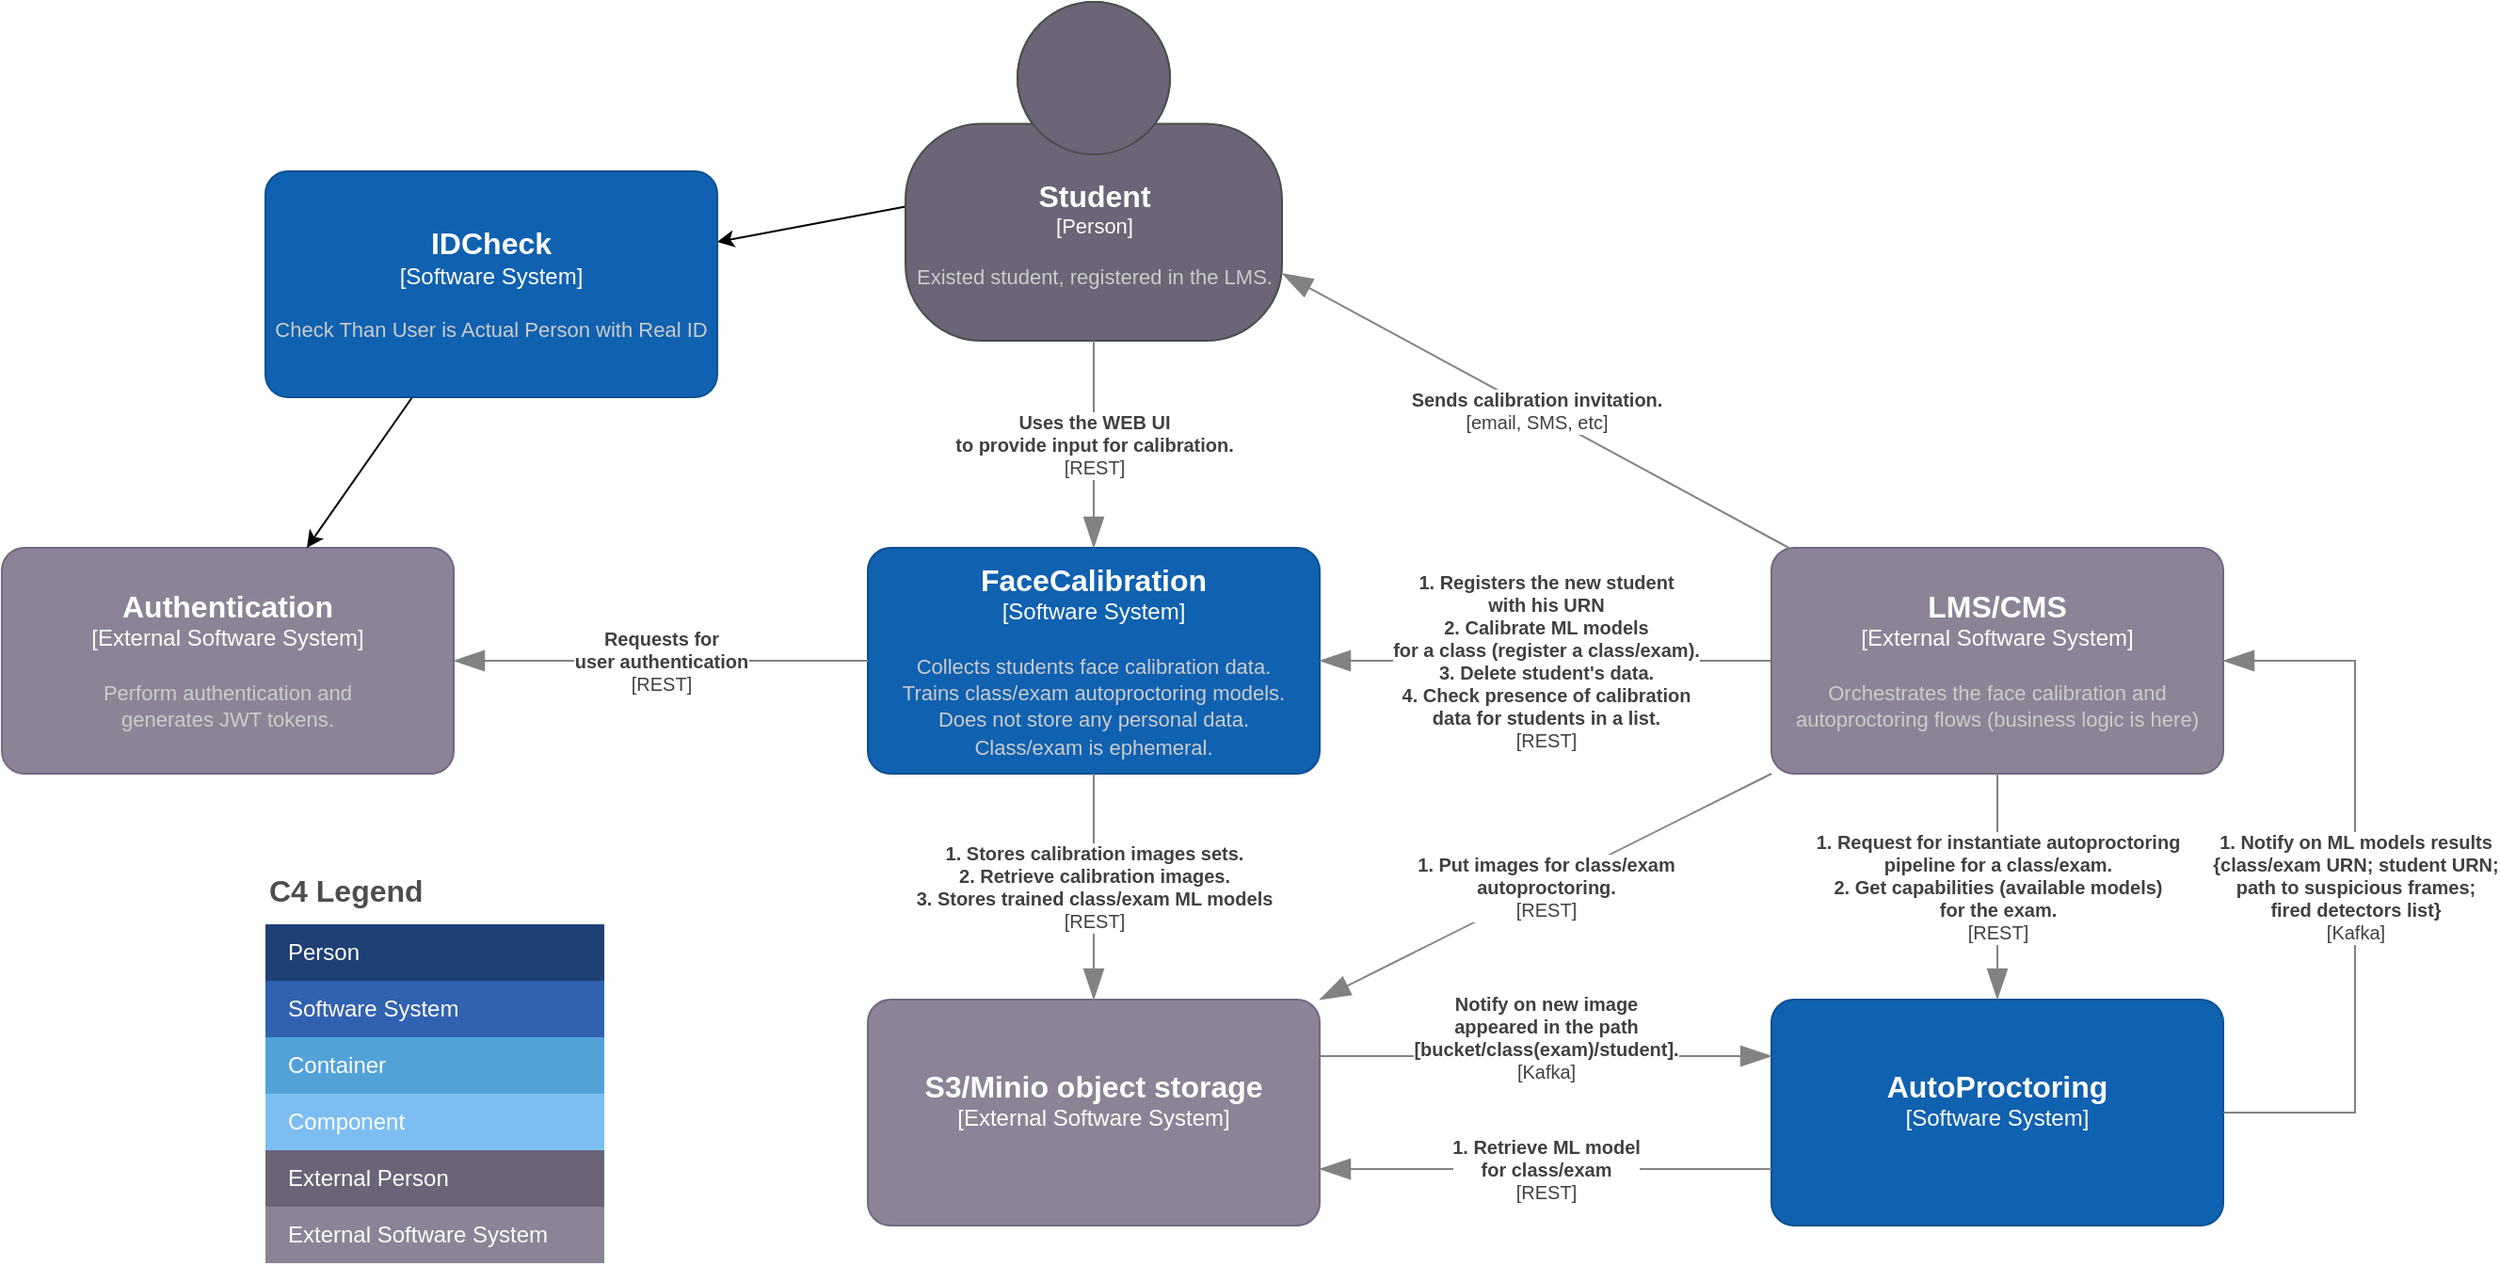 <mxfile version="18.0.6" type="device" pages="5"><diagram id="uE3uQ1xxHyiktsrC7ry-" name="C4 Context"><mxGraphModel dx="2013" dy="2044" grid="1" gridSize="10" guides="1" tooltips="1" connect="1" arrows="1" fold="1" page="1" pageScale="1" pageWidth="827" pageHeight="1169" math="0" shadow="0"><root><mxCell id="0"/><mxCell id="1" parent="0"/><object placeholders="1" c4Name="FaceCalibration" c4Type="Software System" c4Description="Collects students face calibration data.&#10;Trains class/exam autoproctoring models.&#10;Does not store any personal data.&#10;Class/exam is ephemeral." label="&lt;font style=&quot;font-size: 16px&quot;&gt;&lt;b&gt;%c4Name%&lt;/b&gt;&lt;/font&gt;&lt;div&gt;[%c4Type%]&lt;/div&gt;&lt;br&gt;&lt;div&gt;&lt;font style=&quot;font-size: 11px&quot;&gt;&lt;font color=&quot;#cccccc&quot;&gt;%c4Description%&lt;/font&gt;&lt;/div&gt;" id="jjlgMFuUf4DM35lmkFjT-1"><mxCell style="rounded=1;whiteSpace=wrap;html=1;labelBackgroundColor=none;fillColor=#1061B0;fontColor=#ffffff;align=center;arcSize=10;strokeColor=#0D5091;metaEdit=1;resizable=0;points=[[0.25,0,0],[0.5,0,0],[0.75,0,0],[1,0.25,0],[1,0.5,0],[1,0.75,0],[0.75,1,0],[0.5,1,0],[0.25,1,0],[0,0.75,0],[0,0.5,0],[0,0.25,0]];" parent="1" vertex="1"><mxGeometry x="40" y="40" width="240" height="120" as="geometry"/></mxCell></object><object placeholders="1" c4Name="AutoProctoring" c4Type="Software System" c4Description="" label="&lt;font style=&quot;font-size: 16px&quot;&gt;&lt;b&gt;%c4Name%&lt;/b&gt;&lt;/font&gt;&lt;div&gt;[%c4Type%]&lt;/div&gt;&lt;br&gt;&lt;div&gt;&lt;font style=&quot;font-size: 11px&quot;&gt;&lt;font color=&quot;#cccccc&quot;&gt;%c4Description%&lt;/font&gt;&lt;/div&gt;" id="jjlgMFuUf4DM35lmkFjT-2"><mxCell style="rounded=1;whiteSpace=wrap;html=1;labelBackgroundColor=none;fillColor=#1061B0;fontColor=#ffffff;align=center;arcSize=10;strokeColor=#0D5091;metaEdit=1;resizable=0;points=[[0.25,0,0],[0.5,0,0],[0.75,0,0],[1,0.25,0],[1,0.5,0],[1,0.75,0],[0.75,1,0],[0.5,1,0],[0.25,1,0],[0,0.75,0],[0,0.5,0],[0,0.25,0]];" parent="1" vertex="1"><mxGeometry x="520" y="280" width="240" height="120" as="geometry"/></mxCell></object><object placeholders="1" c4Name="S3/Minio object storage" c4Type="External Software System" c4Description="" label="&lt;font style=&quot;font-size: 16px&quot;&gt;&lt;b&gt;%c4Name%&lt;/b&gt;&lt;/font&gt;&lt;div&gt;[%c4Type%]&lt;/div&gt;&lt;br&gt;&lt;div&gt;&lt;font style=&quot;font-size: 11px&quot;&gt;&lt;font color=&quot;#cccccc&quot;&gt;%c4Description%&lt;/font&gt;&lt;/div&gt;" id="jjlgMFuUf4DM35lmkFjT-4"><mxCell style="rounded=1;whiteSpace=wrap;html=1;labelBackgroundColor=none;fillColor=#8C8496;fontColor=#ffffff;align=center;arcSize=10;strokeColor=#736782;metaEdit=1;resizable=0;points=[[0.25,0,0],[0.5,0,0],[0.75,0,0],[1,0.25,0],[1,0.5,0],[1,0.75,0],[0.75,1,0],[0.5,1,0],[0.25,1,0],[0,0.75,0],[0,0.5,0],[0,0.25,0]];" parent="1" vertex="1"><mxGeometry x="40" y="280" width="240" height="120" as="geometry"/></mxCell></object><object placeholders="1" c4Name="LMS/CMS" c4Type="External Software System" c4Description="Orchestrates the face calibration and autoproctoring flows (business logic is here)" label="&lt;font style=&quot;font-size: 16px&quot;&gt;&lt;b&gt;%c4Name%&lt;/b&gt;&lt;/font&gt;&lt;div&gt;[%c4Type%]&lt;/div&gt;&lt;br&gt;&lt;div&gt;&lt;font style=&quot;font-size: 11px&quot;&gt;&lt;font color=&quot;#cccccc&quot;&gt;%c4Description%&lt;/font&gt;&lt;/div&gt;" id="jjlgMFuUf4DM35lmkFjT-5"><mxCell style="rounded=1;whiteSpace=wrap;html=1;labelBackgroundColor=none;fillColor=#8C8496;fontColor=#ffffff;align=center;arcSize=10;strokeColor=#736782;metaEdit=1;resizable=0;points=[[0.25,0,0],[0.5,0,0],[0.75,0,0],[1,0.25,0],[1,0.5,0],[1,0.75,0],[0.75,1,0],[0.5,1,0],[0.25,1,0],[0,0.75,0],[0,0.5,0],[0,0.25,0]];" parent="1" vertex="1"><mxGeometry x="520" y="40" width="240" height="120" as="geometry"/></mxCell></object><object placeholders="1" c4Type="Relationship" c4Technology="REST" c4Description="1. Registers the new student &#10;with his URN&#10;2. Calibrate ML models &#10;for a class (register a class/exam).&#10;3. Delete student's data.&#10;4. Check presence of calibration &#10;data for students in a list." label="&lt;div style=&quot;text-align: left&quot;&gt;&lt;div style=&quot;text-align: center&quot;&gt;&lt;b&gt;%c4Description%&lt;/b&gt;&lt;/div&gt;&lt;div style=&quot;text-align: center&quot;&gt;[%c4Technology%]&lt;/div&gt;&lt;/div&gt;" id="jjlgMFuUf4DM35lmkFjT-7"><mxCell style="endArrow=blockThin;html=1;fontSize=10;fontColor=#404040;strokeWidth=1;endFill=1;strokeColor=#828282;elbow=vertical;metaEdit=1;endSize=14;startSize=14;jumpStyle=arc;jumpSize=16;rounded=0;edgeStyle=orthogonalEdgeStyle;" parent="1" source="jjlgMFuUf4DM35lmkFjT-5" target="jjlgMFuUf4DM35lmkFjT-1" edge="1"><mxGeometry width="240" relative="1" as="geometry"><mxPoint x="290" y="390" as="sourcePoint"/><mxPoint x="530" y="390" as="targetPoint"/></mxGeometry></mxCell></object><object placeholders="1" c4Type="Relationship" c4Technology="REST" c4Description="1. Stores calibration images sets.&#10;2. Retrieve calibration images.&#10;3. Stores trained class/exam ML models" label="&lt;div style=&quot;text-align: left&quot;&gt;&lt;div style=&quot;text-align: center&quot;&gt;&lt;b&gt;%c4Description%&lt;/b&gt;&lt;/div&gt;&lt;div style=&quot;text-align: center&quot;&gt;[%c4Technology%]&lt;/div&gt;&lt;/div&gt;" id="jjlgMFuUf4DM35lmkFjT-9"><mxCell style="endArrow=blockThin;html=1;fontSize=10;fontColor=#404040;strokeWidth=1;endFill=1;strokeColor=#828282;elbow=vertical;metaEdit=1;endSize=14;startSize=14;jumpStyle=arc;jumpSize=16;rounded=0;edgeStyle=orthogonalEdgeStyle;" parent="1" source="jjlgMFuUf4DM35lmkFjT-1" target="jjlgMFuUf4DM35lmkFjT-4" edge="1"><mxGeometry width="240" relative="1" as="geometry"><mxPoint x="290" y="390" as="sourcePoint"/><mxPoint x="530" y="390" as="targetPoint"/></mxGeometry></mxCell></object><object placeholders="1" c4Type="Relationship" c4Technology="REST" c4Description="1. Put images for class/exam&#10;autoproctoring." label="&lt;div style=&quot;text-align: left&quot;&gt;&lt;div style=&quot;text-align: center&quot;&gt;&lt;b&gt;%c4Description%&lt;/b&gt;&lt;/div&gt;&lt;div style=&quot;text-align: center&quot;&gt;[%c4Technology%]&lt;/div&gt;&lt;/div&gt;" id="jjlgMFuUf4DM35lmkFjT-11"><mxCell style="endArrow=blockThin;html=1;fontSize=10;fontColor=#404040;strokeWidth=1;endFill=1;strokeColor=#828282;elbow=vertical;metaEdit=1;endSize=14;startSize=14;jumpStyle=arc;jumpSize=16;rounded=0;" parent="1" source="jjlgMFuUf4DM35lmkFjT-5" target="jjlgMFuUf4DM35lmkFjT-4" edge="1"><mxGeometry width="240" relative="1" as="geometry"><mxPoint x="270" y="510" as="sourcePoint"/><mxPoint x="510" y="510" as="targetPoint"/></mxGeometry></mxCell></object><object placeholders="1" c4Type="Relationship" c4Technology="REST" c4Description="1. Retrieve ML model&#10;for class/exam" label="&lt;div style=&quot;text-align: left&quot;&gt;&lt;div style=&quot;text-align: center&quot;&gt;&lt;b&gt;%c4Description%&lt;/b&gt;&lt;/div&gt;&lt;div style=&quot;text-align: center&quot;&gt;[%c4Technology%]&lt;/div&gt;&lt;/div&gt;" id="jjlgMFuUf4DM35lmkFjT-14"><mxCell style="endArrow=blockThin;html=1;fontSize=10;fontColor=#404040;strokeWidth=1;endFill=1;strokeColor=#828282;elbow=vertical;metaEdit=1;endSize=14;startSize=14;jumpStyle=arc;jumpSize=16;rounded=0;edgeStyle=orthogonalEdgeStyle;entryX=1;entryY=0.75;entryDx=0;entryDy=0;entryPerimeter=0;exitX=0;exitY=0.75;exitDx=0;exitDy=0;exitPerimeter=0;" parent="1" source="jjlgMFuUf4DM35lmkFjT-2" target="jjlgMFuUf4DM35lmkFjT-4" edge="1"><mxGeometry width="240" relative="1" as="geometry"><mxPoint x="290" y="390" as="sourcePoint"/><mxPoint x="530" y="390" as="targetPoint"/></mxGeometry></mxCell></object><object placeholders="1" c4Type="Relationship" c4Technology="REST" c4Description="1. Request for instantiate autoproctoring&#10;pipeline for a class/exam.&#10;2. Get capabilities (available models) &#10;for the exam." label="&lt;div style=&quot;text-align: left&quot;&gt;&lt;div style=&quot;text-align: center&quot;&gt;&lt;b&gt;%c4Description%&lt;/b&gt;&lt;/div&gt;&lt;div style=&quot;text-align: center&quot;&gt;[%c4Technology%]&lt;/div&gt;&lt;/div&gt;" id="jjlgMFuUf4DM35lmkFjT-16"><mxCell style="endArrow=blockThin;html=1;fontSize=10;fontColor=#404040;strokeWidth=1;endFill=1;strokeColor=#828282;elbow=vertical;metaEdit=1;endSize=14;startSize=14;jumpStyle=arc;jumpSize=16;rounded=0;edgeStyle=orthogonalEdgeStyle;" parent="1" source="jjlgMFuUf4DM35lmkFjT-5" target="jjlgMFuUf4DM35lmkFjT-2" edge="1"><mxGeometry width="240" relative="1" as="geometry"><mxPoint x="290" y="390" as="sourcePoint"/><mxPoint x="530" y="390" as="targetPoint"/></mxGeometry></mxCell></object><mxCell id="Cg6eovk6NP1hsiJJViN3-4" style="edgeStyle=none;rounded=0;orthogonalLoop=1;jettySize=auto;html=1;fontColor=#000000;" parent="1" source="jjlgMFuUf4DM35lmkFjT-17" target="Cg6eovk6NP1hsiJJViN3-1" edge="1"><mxGeometry relative="1" as="geometry"/></mxCell><object placeholders="1" c4Name="Student" c4Type="Person" c4Description="Existed student, registered in the LMS." label="&lt;font style=&quot;font-size: 16px&quot;&gt;&lt;b&gt;%c4Name%&lt;/b&gt;&lt;/font&gt;&lt;div&gt;[%c4Type%]&lt;/div&gt;&lt;br&gt;&lt;div&gt;&lt;font style=&quot;font-size: 11px&quot;&gt;&lt;font color=&quot;#cccccc&quot;&gt;%c4Description%&lt;/font&gt;&lt;/div&gt;" id="jjlgMFuUf4DM35lmkFjT-17"><mxCell style="html=1;fontSize=11;dashed=0;whitespace=wrap;fillColor=#6C6477;strokeColor=#4D4D4D;fontColor=#ffffff;shape=mxgraph.c4.person2;align=center;metaEdit=1;points=[[0.5,0,0],[1,0.5,0],[1,0.75,0],[0.75,1,0],[0.5,1,0],[0.25,1,0],[0,0.75,0],[0,0.5,0]];resizable=0;" parent="1" vertex="1"><mxGeometry x="60" y="-250" width="200" height="180" as="geometry"/></mxCell></object><object placeholders="1" c4Name="Authentication" c4Type="External Software System" c4Description="Perform authentication and &#10;generates JWT tokens." label="&lt;font style=&quot;font-size: 16px&quot;&gt;&lt;b&gt;%c4Name%&lt;/b&gt;&lt;/font&gt;&lt;div&gt;[%c4Type%]&lt;/div&gt;&lt;br&gt;&lt;div&gt;&lt;font style=&quot;font-size: 11px&quot;&gt;&lt;font color=&quot;#cccccc&quot;&gt;%c4Description%&lt;/font&gt;&lt;/div&gt;" id="jjlgMFuUf4DM35lmkFjT-18"><mxCell style="rounded=1;whiteSpace=wrap;html=1;labelBackgroundColor=none;fillColor=#8C8496;fontColor=#ffffff;align=center;arcSize=10;strokeColor=#736782;metaEdit=1;resizable=0;points=[[0.25,0,0],[0.5,0,0],[0.75,0,0],[1,0.25,0],[1,0.5,0],[1,0.75,0],[0.75,1,0],[0.5,1,0],[0.25,1,0],[0,0.75,0],[0,0.5,0],[0,0.25,0]];" parent="1" vertex="1"><mxGeometry x="-420" y="40" width="240" height="120" as="geometry"/></mxCell></object><object placeholders="1" c4Type="Relationship" c4Technology="REST" c4Description="Requests for &#10;user authentication" label="&lt;div style=&quot;text-align: left&quot;&gt;&lt;div style=&quot;text-align: center&quot;&gt;&lt;b&gt;%c4Description%&lt;/b&gt;&lt;/div&gt;&lt;div style=&quot;text-align: center&quot;&gt;[%c4Technology%]&lt;/div&gt;&lt;/div&gt;" id="jjlgMFuUf4DM35lmkFjT-19"><mxCell style="endArrow=blockThin;html=1;fontSize=10;fontColor=#404040;strokeWidth=1;endFill=1;strokeColor=#828282;elbow=vertical;metaEdit=1;endSize=14;startSize=14;jumpStyle=arc;jumpSize=16;rounded=0;edgeStyle=orthogonalEdgeStyle;" parent="1" source="jjlgMFuUf4DM35lmkFjT-1" target="jjlgMFuUf4DM35lmkFjT-18" edge="1"><mxGeometry width="240" relative="1" as="geometry"><mxPoint x="-210" y="120" as="sourcePoint"/><mxPoint x="30" y="120" as="targetPoint"/></mxGeometry></mxCell></object><object placeholders="1" c4Type="Relationship" c4Technology="email, SMS, etc" c4Description="Sends calibration invitation." label="&lt;div style=&quot;text-align: left&quot;&gt;&lt;div style=&quot;text-align: center&quot;&gt;&lt;b&gt;%c4Description%&lt;/b&gt;&lt;/div&gt;&lt;div style=&quot;text-align: center&quot;&gt;[%c4Technology%]&lt;/div&gt;&lt;/div&gt;" id="jjlgMFuUf4DM35lmkFjT-21"><mxCell style="endArrow=blockThin;html=1;fontSize=10;fontColor=#404040;strokeWidth=1;endFill=1;strokeColor=#828282;elbow=vertical;metaEdit=1;endSize=14;startSize=14;jumpStyle=arc;jumpSize=16;rounded=0;" parent="1" source="jjlgMFuUf4DM35lmkFjT-5" target="jjlgMFuUf4DM35lmkFjT-17" edge="1"><mxGeometry width="240" relative="1" as="geometry"><mxPoint x="20" y="120" as="sourcePoint"/><mxPoint x="260" y="120" as="targetPoint"/></mxGeometry></mxCell></object><object placeholders="1" c4Type="Relationship" c4Technology="REST" c4Description="Uses the WEB UI &#10;to provide input for calibration." label="&lt;div style=&quot;text-align: left&quot;&gt;&lt;div style=&quot;text-align: center&quot;&gt;&lt;b&gt;%c4Description%&lt;/b&gt;&lt;/div&gt;&lt;div style=&quot;text-align: center&quot;&gt;[%c4Technology%]&lt;/div&gt;&lt;/div&gt;" id="jjlgMFuUf4DM35lmkFjT-24"><mxCell style="endArrow=blockThin;html=1;fontSize=10;fontColor=#404040;strokeWidth=1;endFill=1;strokeColor=#828282;elbow=vertical;metaEdit=1;endSize=14;startSize=14;jumpStyle=arc;jumpSize=16;rounded=0;edgeStyle=orthogonalEdgeStyle;" parent="1" source="jjlgMFuUf4DM35lmkFjT-17" target="jjlgMFuUf4DM35lmkFjT-1" edge="1"><mxGeometry width="240" relative="1" as="geometry"><mxPoint x="110" y="120" as="sourcePoint"/><mxPoint x="350" y="120" as="targetPoint"/></mxGeometry></mxCell></object><mxCell id="jjlgMFuUf4DM35lmkFjT-25" value="C4 Legend" style="align=left;fontSize=16;fontStyle=1;strokeColor=none;fillColor=none;fontColor=#4D4D4D;spacingTop=-8;resizable=0;" parent="1" vertex="1"><mxGeometry x="-280" y="210" width="180" height="30" as="geometry"/></mxCell><mxCell id="jjlgMFuUf4DM35lmkFjT-26" value="" style="shape=table;html=1;whiteSpace=wrap;startSize=0;container=1;collapsible=0;childLayout=tableLayout;fillColor=none;align=left;spacingLeft=10;strokeColor=none;rounded=1;arcSize=11;fontColor=#FFFFFF;resizable=0;points=[[0.25,0,0],[0.5,0,0],[0.75,0,0],[1,0.25,0],[1,0.5,0],[1,0.75,0],[0.75,1,0],[0.5,1,0],[0.25,1,0],[0,0.75,0],[0,0.5,0],[0,0.25,0]];" parent="1" vertex="1"><mxGeometry x="-280" y="240" width="180" height="180" as="geometry"/></mxCell><mxCell id="jjlgMFuUf4DM35lmkFjT-27" value="Person" style="shape=partialRectangle;html=1;whiteSpace=wrap;connectable=0;fillColor=#1E4074;top=0;left=0;bottom=0;right=0;overflow=hidden;pointerEvents=1;align=left;spacingLeft=10;strokeColor=none;fontColor=#FFFFFF;" parent="jjlgMFuUf4DM35lmkFjT-26" vertex="1"><mxGeometry width="180" height="30" as="geometry"/></mxCell><mxCell id="jjlgMFuUf4DM35lmkFjT-28" value="Software System" style="shape=partialRectangle;html=1;whiteSpace=wrap;connectable=0;fillColor=#3162AF;top=0;left=0;bottom=0;right=0;overflow=hidden;pointerEvents=1;align=left;spacingLeft=10;fontColor=#FFFFFF;" parent="jjlgMFuUf4DM35lmkFjT-26" vertex="1"><mxGeometry y="30" width="180" height="30" as="geometry"/></mxCell><mxCell id="jjlgMFuUf4DM35lmkFjT-29" value="Container" style="shape=partialRectangle;html=1;whiteSpace=wrap;connectable=0;fillColor=#52A2D8;top=0;left=0;bottom=0;right=0;overflow=hidden;pointerEvents=1;align=left;spacingLeft=10;fontColor=#FFFFFF;" parent="jjlgMFuUf4DM35lmkFjT-26" vertex="1"><mxGeometry y="60" width="180" height="30" as="geometry"/></mxCell><mxCell id="jjlgMFuUf4DM35lmkFjT-30" value="Component" style="shape=partialRectangle;html=1;whiteSpace=wrap;connectable=0;fillColor=#7CBEF1;top=0;left=0;bottom=0;right=0;overflow=hidden;pointerEvents=1;align=left;spacingLeft=10;fontColor=#FFFFFF;" parent="jjlgMFuUf4DM35lmkFjT-26" vertex="1"><mxGeometry y="90" width="180" height="30" as="geometry"/></mxCell><mxCell id="jjlgMFuUf4DM35lmkFjT-31" value="External Person" style="shape=partialRectangle;html=1;whiteSpace=wrap;connectable=0;fillColor=#6B6477;top=0;left=0;bottom=0;right=0;overflow=hidden;pointerEvents=1;align=left;spacingLeft=10;fontColor=#FFFFFF;" parent="jjlgMFuUf4DM35lmkFjT-26" vertex="1"><mxGeometry y="120" width="180" height="30" as="geometry"/></mxCell><mxCell id="jjlgMFuUf4DM35lmkFjT-32" value="External Software System" style="shape=partialRectangle;html=1;whiteSpace=wrap;connectable=0;fillColor=#8B8496;top=0;left=0;bottom=0;right=0;overflow=hidden;pointerEvents=1;align=left;spacingLeft=10;fontColor=#FFFFFF;" parent="jjlgMFuUf4DM35lmkFjT-26" vertex="1"><mxGeometry y="150" width="180" height="30" as="geometry"/></mxCell><object placeholders="1" c4Type="Relationship" c4Technology="Kafka" c4Description="Notify on new image &#10;appeared in the path&#10;[bucket/class(exam)/student]." label="&lt;div style=&quot;text-align: left&quot;&gt;&lt;div style=&quot;text-align: center&quot;&gt;&lt;b&gt;%c4Description%&lt;/b&gt;&lt;/div&gt;&lt;div style=&quot;text-align: center&quot;&gt;[%c4Technology%]&lt;/div&gt;&lt;/div&gt;" id="lwvgzCBhEk0JCnyDYm4H-1"><mxCell style="endArrow=blockThin;html=1;fontSize=10;fontColor=#404040;strokeWidth=1;endFill=1;strokeColor=#828282;elbow=vertical;metaEdit=1;endSize=14;startSize=14;jumpStyle=arc;jumpSize=16;rounded=0;edgeStyle=orthogonalEdgeStyle;exitX=1;exitY=0.25;exitDx=0;exitDy=0;exitPerimeter=0;entryX=0;entryY=0.25;entryDx=0;entryDy=0;entryPerimeter=0;" parent="1" source="jjlgMFuUf4DM35lmkFjT-4" target="jjlgMFuUf4DM35lmkFjT-2" edge="1"><mxGeometry y="10" width="240" relative="1" as="geometry"><mxPoint x="230" y="130" as="sourcePoint"/><mxPoint x="470" y="130" as="targetPoint"/><mxPoint as="offset"/></mxGeometry></mxCell></object><object placeholders="1" c4Type="Relationship" c4Technology="Kafka" c4Description="1. Notify on ML models results&#10;{class/exam URN; student URN; &#10;path to suspicious frames; &#10;fired detectors list}" label="&lt;div style=&quot;text-align: left&quot;&gt;&lt;div style=&quot;text-align: center&quot;&gt;&lt;b&gt;%c4Description%&lt;/b&gt;&lt;/div&gt;&lt;div style=&quot;text-align: center&quot;&gt;[%c4Technology%]&lt;/div&gt;&lt;/div&gt;" id="lwvgzCBhEk0JCnyDYm4H-3"><mxCell style="endArrow=blockThin;html=1;fontSize=10;fontColor=#404040;strokeWidth=1;endFill=1;strokeColor=#828282;elbow=vertical;metaEdit=1;endSize=14;startSize=14;jumpStyle=arc;jumpSize=16;rounded=0;edgeStyle=orthogonalEdgeStyle;exitX=1;exitY=0.5;exitDx=0;exitDy=0;exitPerimeter=0;entryX=1;entryY=0.5;entryDx=0;entryDy=0;entryPerimeter=0;" parent="1" source="jjlgMFuUf4DM35lmkFjT-2" target="jjlgMFuUf4DM35lmkFjT-5" edge="1"><mxGeometry width="240" relative="1" as="geometry"><mxPoint x="350" y="130" as="sourcePoint"/><mxPoint x="590" y="130" as="targetPoint"/><Array as="points"><mxPoint x="830" y="340"/><mxPoint x="830" y="100"/></Array></mxGeometry></mxCell></object><mxCell id="Cg6eovk6NP1hsiJJViN3-2" style="edgeStyle=none;rounded=0;orthogonalLoop=1;jettySize=auto;html=1;fontColor=#000000;" parent="1" source="Cg6eovk6NP1hsiJJViN3-1" target="jjlgMFuUf4DM35lmkFjT-18" edge="1"><mxGeometry relative="1" as="geometry"/></mxCell><object placeholders="1" c4Name="IDCheck" c4Type="Software System" c4Description="Check Than User is Actual Person with Real ID" label="&lt;font style=&quot;font-size: 16px&quot;&gt;&lt;b&gt;%c4Name%&lt;/b&gt;&lt;/font&gt;&lt;div&gt;[%c4Type%]&lt;/div&gt;&lt;br&gt;&lt;div&gt;&lt;font style=&quot;font-size: 11px&quot;&gt;&lt;font color=&quot;#cccccc&quot;&gt;%c4Description%&lt;/font&gt;&lt;/div&gt;" id="Cg6eovk6NP1hsiJJViN3-1"><mxCell style="rounded=1;whiteSpace=wrap;html=1;labelBackgroundColor=none;fillColor=#1061B0;fontColor=#ffffff;align=center;arcSize=10;strokeColor=#0D5091;metaEdit=1;resizable=0;points=[[0.25,0,0],[0.5,0,0],[0.75,0,0],[1,0.25,0],[1,0.5,0],[1,0.75,0],[0.75,1,0],[0.5,1,0],[0.25,1,0],[0,0.75,0],[0,0.5,0],[0,0.25,0]];" parent="1" vertex="1"><mxGeometry x="-280" y="-160" width="240" height="120" as="geometry"/></mxCell></object></root></mxGraphModel></diagram><diagram id="4HiZedyIeEyeF8yGZ4Ij" name="C4 FaceCalibration Container"><mxGraphModel dx="2222" dy="1029" grid="1" gridSize="10" guides="1" tooltips="1" connect="1" arrows="1" fold="1" page="1" pageScale="1" pageWidth="827" pageHeight="1169" math="0" shadow="0"><root><mxCell id="0"/><mxCell id="1" parent="0"/><object placeholders="1" c4Name="FaceCalibration" c4Type="SystemScopeBoundary" c4Application="Software System" label="&lt;font style=&quot;font-size: 16px&quot;&gt;&lt;b&gt;&lt;div style=&quot;text-align: left&quot;&gt;%c4Name%&lt;/div&gt;&lt;/b&gt;&lt;/font&gt;&lt;div style=&quot;text-align: left&quot;&gt;[%c4Application%]&lt;/div&gt;" id="_MpAypEJmaMLCE4k1-Bx-1"><mxCell style="rounded=1;fontSize=11;whiteSpace=wrap;html=1;dashed=1;arcSize=20;fillColor=none;strokeColor=#666666;fontColor=#333333;labelBackgroundColor=none;align=left;verticalAlign=bottom;labelBorderColor=none;spacingTop=0;spacing=10;dashPattern=8 4;metaEdit=1;rotatable=0;perimeter=rectanglePerimeter;noLabel=0;labelPadding=0;allowArrows=0;connectable=0;expand=0;recursiveResize=0;editable=1;pointerEvents=0;absoluteArcSize=1;points=[[0.25,0,0],[0.5,0,0],[0.75,0,0],[1,0.25,0],[1,0.5,0],[1,0.75,0],[0.75,1,0],[0.5,1,0],[0.25,1,0],[0,0.75,0],[0,0.5,0],[0,0.25,0]];" parent="1" vertex="1"><mxGeometry x="110" y="500" width="770" height="650" as="geometry"/></mxCell></object><object placeholders="1" c4Name="Calibration Web UI" c4Type="Container" c4Technology="Vue.js SPA" c4Description="Collects student's photos for ML models calibration with guided wizard." label="&lt;font style=&quot;font-size: 16px&quot;&gt;&lt;b&gt;%c4Name%&lt;/b&gt;&lt;/font&gt;&lt;div&gt;[%c4Type%: %c4Technology%]&lt;/div&gt;&lt;br&gt;&lt;div&gt;&lt;font style=&quot;font-size: 11px&quot;&gt;&lt;font color=&quot;#E6E6E6&quot;&gt;%c4Description%&lt;/font&gt;&lt;/div&gt;" id="8BGc3oUgHZ3EHFM5FPyi-1"><mxCell style="rounded=1;whiteSpace=wrap;html=1;fontSize=11;labelBackgroundColor=none;fillColor=#23A2D9;fontColor=#ffffff;align=center;arcSize=10;strokeColor=#0E7DAD;metaEdit=1;resizable=0;points=[[0.25,0,0],[0.5,0,0],[0.75,0,0],[1,0.25,0],[1,0.5,0],[1,0.75,0],[0.75,1,0],[0.5,1,0],[0.25,1,0],[0,0.75,0],[0,0.5,0],[0,0.25,0]];" parent="1" vertex="1"><mxGeometry x="560" y="520" width="240" height="120" as="geometry"/></mxCell></object><object placeholders="1" c4Name="Calibration Web UI Backend (BFF)" c4Type="Container" c4Technology="python" c4Description="Receives images from Calibration Web UI and stores them in the S3/Minio" label="&lt;font style=&quot;font-size: 16px&quot;&gt;&lt;b&gt;%c4Name%&lt;/b&gt;&lt;/font&gt;&lt;div&gt;[%c4Type%: %c4Technology%]&lt;/div&gt;&lt;br&gt;&lt;div&gt;&lt;font style=&quot;font-size: 11px&quot;&gt;&lt;font color=&quot;#E6E6E6&quot;&gt;%c4Description%&lt;/font&gt;&lt;/div&gt;" id="ChUWTB0MAXM53HdGVUbf-1"><mxCell style="rounded=1;whiteSpace=wrap;html=1;fontSize=11;labelBackgroundColor=none;fillColor=#23A2D9;fontColor=#ffffff;align=center;arcSize=10;strokeColor=#0E7DAD;metaEdit=1;resizable=0;points=[[0.25,0,0],[0.5,0,0],[0.75,0,0],[1,0.25,0],[1,0.5,0],[1,0.75,0],[0.75,1,0],[0.5,1,0],[0.25,1,0],[0,0.75,0],[0,0.5,0],[0,0.25,0]];" parent="1" vertex="1"><mxGeometry x="160" y="520" width="240" height="120" as="geometry"/></mxCell></object><object placeholders="1" c4Name="S3/Minio object storage" c4Type="External Software System" c4Description="" label="&lt;font style=&quot;font-size: 16px&quot;&gt;&lt;b&gt;%c4Name%&lt;/b&gt;&lt;/font&gt;&lt;div&gt;[%c4Type%]&lt;/div&gt;&lt;br&gt;&lt;div&gt;&lt;font style=&quot;font-size: 11px&quot;&gt;&lt;font color=&quot;#cccccc&quot;&gt;%c4Description%&lt;/font&gt;&lt;/div&gt;" id="WAW7kodWJzbNw5sI14JP-1"><mxCell style="rounded=1;whiteSpace=wrap;html=1;labelBackgroundColor=none;fillColor=#8C8496;fontColor=#ffffff;align=center;arcSize=10;strokeColor=#736782;metaEdit=1;resizable=0;points=[[0.25,0,0],[0.5,0,0],[0.75,0,0],[1,0.25,0],[1,0.5,0],[1,0.75,0],[0.75,1,0],[0.5,1,0],[0.25,1,0],[0,0.75,0],[0,0.5,0],[0,0.25,0]];" parent="1" vertex="1"><mxGeometry x="150" y="1200" width="240" height="120" as="geometry"/></mxCell></object><object placeholders="1" c4Name="LMS/CMS" c4Type="External Software System" c4Description="Orchestrates the face calibration and autoproctoring flows (business logic is here)" label="&lt;font style=&quot;font-size: 16px&quot;&gt;&lt;b&gt;%c4Name%&lt;/b&gt;&lt;/font&gt;&lt;div&gt;[%c4Type%]&lt;/div&gt;&lt;br&gt;&lt;div&gt;&lt;font style=&quot;font-size: 11px&quot;&gt;&lt;font color=&quot;#cccccc&quot;&gt;%c4Description%&lt;/font&gt;&lt;/div&gt;" id="WAW7kodWJzbNw5sI14JP-2"><mxCell style="rounded=1;whiteSpace=wrap;html=1;labelBackgroundColor=none;fillColor=#8C8496;fontColor=#ffffff;align=center;arcSize=10;strokeColor=#736782;metaEdit=1;resizable=0;points=[[0.25,0,0],[0.5,0,0],[0.75,0,0],[1,0.25,0],[1,0.5,0],[1,0.75,0],[0.75,1,0],[0.5,1,0],[0.25,1,0],[0,0.75,0],[0,0.5,0],[0,0.25,0]];" parent="1" vertex="1"><mxGeometry x="1110" y="610" width="240" height="120" as="geometry"/></mxCell></object><object placeholders="1" c4Name="Student" c4Type="Person" c4Description="Existed student, registered in the LMS." label="&lt;font style=&quot;font-size: 16px&quot;&gt;&lt;b&gt;%c4Name%&lt;/b&gt;&lt;/font&gt;&lt;div&gt;[%c4Type%]&lt;/div&gt;&lt;br&gt;&lt;div&gt;&lt;font style=&quot;font-size: 11px&quot;&gt;&lt;font color=&quot;#cccccc&quot;&gt;%c4Description%&lt;/font&gt;&lt;/div&gt;" id="WAW7kodWJzbNw5sI14JP-3"><mxCell style="html=1;fontSize=11;dashed=0;whitespace=wrap;fillColor=#6C6477;strokeColor=#4D4D4D;fontColor=#ffffff;shape=mxgraph.c4.person2;align=center;metaEdit=1;points=[[0.5,0,0],[1,0.5,0],[1,0.75,0],[0.75,1,0],[0.5,1,0],[0.25,1,0],[0,0.75,0],[0,0.5,0]];resizable=0;" parent="1" vertex="1"><mxGeometry x="180" y="130" width="200" height="180" as="geometry"/></mxCell></object><object placeholders="1" c4Name="Authentication" c4Type="External Software System" c4Description="Perform authentication and &#10;generates JWT tokens." label="&lt;font style=&quot;font-size: 16px&quot;&gt;&lt;b&gt;%c4Name%&lt;/b&gt;&lt;/font&gt;&lt;div&gt;[%c4Type%]&lt;/div&gt;&lt;br&gt;&lt;div&gt;&lt;font style=&quot;font-size: 11px&quot;&gt;&lt;font color=&quot;#cccccc&quot;&gt;%c4Description%&lt;/font&gt;&lt;/div&gt;" id="WAW7kodWJzbNw5sI14JP-4"><mxCell style="rounded=1;whiteSpace=wrap;html=1;labelBackgroundColor=none;fillColor=#8C8496;fontColor=#ffffff;align=center;arcSize=10;strokeColor=#736782;metaEdit=1;resizable=0;points=[[0.25,0,0],[0.5,0,0],[0.75,0,0],[1,0.25,0],[1,0.5,0],[1,0.75,0],[0.75,1,0],[0.5,1,0],[0.25,1,0],[0,0.75,0],[0,0.5,0],[0,0.25,0]];" parent="1" vertex="1"><mxGeometry x="-280" y="520" width="240" height="120" as="geometry"/></mxCell></object><object placeholders="1" c4Type="Relationship" c4Technology="REST" c4Description="1. Pass the Calibration URL with a student URN parameter.&#10;JWT token is optional." label="&lt;div style=&quot;text-align: left&quot;&gt;&lt;div style=&quot;text-align: center&quot;&gt;&lt;b&gt;%c4Description%&lt;/b&gt;&lt;/div&gt;&lt;div style=&quot;text-align: center&quot;&gt;[%c4Technology%]&lt;/div&gt;&lt;/div&gt;" id="mH14UdHJWsMvPB4RvnFq-2"><mxCell style="endArrow=blockThin;html=1;fontSize=10;fontColor=#404040;strokeWidth=1;endFill=1;strokeColor=#828282;elbow=vertical;metaEdit=1;endSize=14;startSize=14;jumpStyle=arc;jumpSize=16;rounded=0;exitX=0;exitY=0.25;exitDx=0;exitDy=0;exitPerimeter=0;" parent="1" source="WAW7kodWJzbNw5sI14JP-2" target="WAW7kodWJzbNw5sI14JP-3" edge="1"><mxGeometry width="240" relative="1" as="geometry"><mxPoint x="460" y="460" as="sourcePoint"/><mxPoint x="700" y="460" as="targetPoint"/></mxGeometry></mxCell></object><object placeholders="1" c4Type="Relationship" c4Technology="REST" c4Description="2. Try to log in to the &#10;Calibration Web UI." label="&lt;div style=&quot;text-align: left&quot;&gt;&lt;div style=&quot;text-align: center&quot;&gt;&lt;b&gt;%c4Description%&lt;/b&gt;&lt;/div&gt;&lt;div style=&quot;text-align: center&quot;&gt;[%c4Technology%]&lt;/div&gt;&lt;/div&gt;" id="uELM2qbx2NplzT6N2NGM-1"><mxCell style="endArrow=blockThin;html=1;fontSize=10;fontColor=#404040;strokeWidth=1;endFill=1;strokeColor=#828282;elbow=vertical;metaEdit=1;endSize=14;startSize=14;jumpStyle=arc;jumpSize=16;rounded=0;exitX=0.5;exitY=1;exitDx=0;exitDy=0;exitPerimeter=0;entryX=0.5;entryY=0;entryDx=0;entryDy=0;entryPerimeter=0;" parent="1" source="WAW7kodWJzbNw5sI14JP-3" target="ChUWTB0MAXM53HdGVUbf-1" edge="1"><mxGeometry x="0.238" width="240" relative="1" as="geometry"><mxPoint x="60" y="390" as="sourcePoint"/><mxPoint x="300" y="390" as="targetPoint"/><mxPoint as="offset"/></mxGeometry></mxCell></object><object placeholders="1" c4Type="Relationship" c4Technology="REST" c4Description="3. Redirects to Auth &#10;if no JWT token" label="&lt;div style=&quot;text-align: left&quot;&gt;&lt;div style=&quot;text-align: center&quot;&gt;&lt;b&gt;%c4Description%&lt;/b&gt;&lt;/div&gt;&lt;div style=&quot;text-align: center&quot;&gt;[%c4Technology%]&lt;/div&gt;&lt;/div&gt;" id="uELM2qbx2NplzT6N2NGM-3"><mxCell style="endArrow=blockThin;html=1;fontSize=10;fontColor=#404040;strokeWidth=1;endFill=1;strokeColor=#828282;elbow=vertical;metaEdit=1;endSize=14;startSize=14;jumpStyle=arc;jumpSize=16;rounded=0;entryX=0.25;entryY=1;entryDx=0;entryDy=0;entryPerimeter=0;exitX=0.25;exitY=0;exitDx=0;exitDy=0;exitPerimeter=0;" parent="1" source="ChUWTB0MAXM53HdGVUbf-1" target="WAW7kodWJzbNw5sI14JP-3" edge="1"><mxGeometry x="0.455" y="10" width="240" relative="1" as="geometry"><mxPoint x="250" y="410" as="sourcePoint"/><mxPoint x="490" y="410" as="targetPoint"/><mxPoint as="offset"/></mxGeometry></mxCell></object><object placeholders="1" c4Type="Relationship" c4Technology="REST" c4Description="4. Proceed to Auth" label="&lt;div style=&quot;text-align: left&quot;&gt;&lt;div style=&quot;text-align: center&quot;&gt;&lt;b&gt;%c4Description%&lt;/b&gt;&lt;/div&gt;&lt;div style=&quot;text-align: center&quot;&gt;[%c4Technology%]&lt;/div&gt;&lt;/div&gt;" id="uELM2qbx2NplzT6N2NGM-6"><mxCell style="endArrow=blockThin;html=1;fontSize=10;fontColor=#404040;strokeWidth=1;endFill=1;strokeColor=#828282;elbow=vertical;metaEdit=1;endSize=14;startSize=14;jumpStyle=arc;jumpSize=16;rounded=0;" parent="1" source="WAW7kodWJzbNw5sI14JP-3" target="WAW7kodWJzbNw5sI14JP-4" edge="1"><mxGeometry width="240" relative="1" as="geometry"><mxPoint x="120" y="410" as="sourcePoint"/><mxPoint x="360" y="410" as="targetPoint"/></mxGeometry></mxCell></object><object placeholders="1" c4Type="Relationship" c4Technology="REST" c4Description="6. Serve the Web SPA" label="&lt;div style=&quot;text-align: left&quot;&gt;&lt;div style=&quot;text-align: center&quot;&gt;&lt;b&gt;%c4Description%&lt;/b&gt;&lt;/div&gt;&lt;div style=&quot;text-align: center&quot;&gt;[%c4Technology%]&lt;/div&gt;&lt;/div&gt;" id="uELM2qbx2NplzT6N2NGM-8"><mxCell style="endArrow=blockThin;html=1;fontSize=10;fontColor=#404040;strokeWidth=1;endFill=1;strokeColor=#828282;elbow=vertical;metaEdit=1;endSize=14;startSize=14;jumpStyle=arc;jumpSize=16;rounded=0;exitX=0.75;exitY=0;exitDx=0;exitDy=0;exitPerimeter=0;entryX=0.75;entryY=1;entryDx=0;entryDy=0;entryPerimeter=0;" parent="1" source="ChUWTB0MAXM53HdGVUbf-1" target="WAW7kodWJzbNw5sI14JP-3" edge="1"><mxGeometry x="0.235" y="-6" width="240" relative="1" as="geometry"><mxPoint x="190" y="311.818" as="sourcePoint"/><mxPoint x="420" y="460" as="targetPoint"/><mxPoint as="offset"/></mxGeometry></mxCell></object><object placeholders="1" c4Type="Relationship" c4Technology="REST" c4Description="7. Use Calibration Web UI" label="&lt;div style=&quot;text-align: left&quot;&gt;&lt;div style=&quot;text-align: center&quot;&gt;&lt;b&gt;%c4Description%&lt;/b&gt;&lt;/div&gt;&lt;div style=&quot;text-align: center&quot;&gt;[%c4Technology%]&lt;/div&gt;&lt;/div&gt;" id="uELM2qbx2NplzT6N2NGM-9"><mxCell style="endArrow=blockThin;html=1;fontSize=10;fontColor=#404040;strokeWidth=1;endFill=1;strokeColor=#828282;elbow=vertical;metaEdit=1;endSize=14;startSize=14;jumpStyle=arc;jumpSize=16;rounded=0;exitX=0.965;exitY=0.917;exitDx=0;exitDy=0;exitPerimeter=0;" parent="1" source="WAW7kodWJzbNw5sI14JP-3" target="8BGc3oUgHZ3EHFM5FPyi-1" edge="1"><mxGeometry x="0.235" y="-6" width="240" relative="1" as="geometry"><mxPoint x="350" y="530" as="sourcePoint"/><mxPoint x="340" y="320" as="targetPoint"/><mxPoint as="offset"/></mxGeometry></mxCell></object><object placeholders="1" c4Type="Relationship" c4Technology="WebSocket" c4Description="8. Sends frames&#10;to backend" label="&lt;div style=&quot;text-align: left&quot;&gt;&lt;div style=&quot;text-align: center&quot;&gt;&lt;b&gt;%c4Description%&lt;/b&gt;&lt;/div&gt;&lt;div style=&quot;text-align: center&quot;&gt;[%c4Technology%]&lt;/div&gt;&lt;/div&gt;" id="uELM2qbx2NplzT6N2NGM-10"><mxCell style="endArrow=blockThin;html=1;fontSize=10;fontColor=#404040;strokeWidth=1;endFill=1;strokeColor=#828282;elbow=vertical;metaEdit=1;endSize=14;startSize=14;jumpStyle=arc;jumpSize=16;rounded=0;edgeStyle=orthogonalEdgeStyle;" parent="1" source="8BGc3oUgHZ3EHFM5FPyi-1" target="ChUWTB0MAXM53HdGVUbf-1" edge="1"><mxGeometry width="240" relative="1" as="geometry"><mxPoint x="240" y="800" as="sourcePoint"/><mxPoint x="480" y="800" as="targetPoint"/></mxGeometry></mxCell></object><object placeholders="1" c4Type="Relationship" c4Technology="REST/S3" c4Description="9. Put frames to path&#10;[bucket\student\]" label="&lt;div style=&quot;text-align: left&quot;&gt;&lt;div style=&quot;text-align: center&quot;&gt;&lt;b&gt;%c4Description%&lt;/b&gt;&lt;/div&gt;&lt;div style=&quot;text-align: center&quot;&gt;[%c4Technology%]&lt;/div&gt;&lt;/div&gt;" id="uELM2qbx2NplzT6N2NGM-11"><mxCell style="endArrow=blockThin;html=1;fontSize=10;fontColor=#404040;strokeWidth=1;endFill=1;strokeColor=#828282;elbow=vertical;metaEdit=1;endSize=14;startSize=14;jumpStyle=arc;jumpSize=16;rounded=0;" parent="1" source="ChUWTB0MAXM53HdGVUbf-1" target="WAW7kodWJzbNw5sI14JP-1" edge="1"><mxGeometry width="240" relative="1" as="geometry"><mxPoint x="170" y="810" as="sourcePoint"/><mxPoint x="410" y="810" as="targetPoint"/></mxGeometry></mxCell></object><object placeholders="1" c4Name="Calibration Service" c4Type="Container" c4Technology="python" c4Description="1. Check the present students' calibration frames.&#10;2. Trigger calibration for class/exam with defined set of students for registered detectors.&#10;3. Collect training tasks results for a class/exam." label="&lt;font style=&quot;font-size: 16px&quot;&gt;&lt;b&gt;%c4Name%&lt;/b&gt;&lt;/font&gt;&lt;div&gt;[%c4Type%: %c4Technology%]&lt;/div&gt;&lt;br&gt;&lt;div&gt;&lt;font style=&quot;font-size: 11px&quot;&gt;&lt;font color=&quot;#E6E6E6&quot;&gt;%c4Description%&lt;/font&gt;&lt;/div&gt;" id="GmnX-hsvFDSARnps7Igz-1"><mxCell style="rounded=1;whiteSpace=wrap;html=1;fontSize=11;labelBackgroundColor=none;fillColor=#23A2D9;fontColor=#ffffff;align=center;arcSize=10;strokeColor=#0E7DAD;metaEdit=1;resizable=0;points=[[0.25,0,0],[0.5,0,0],[0.75,0,0],[1,0.25,0],[1,0.5,0],[1,0.75,0],[0.75,1,0],[0.5,1,0],[0.25,1,0],[0,0.75,0],[0,0.5,0],[0,0.25,0]];" parent="1" vertex="1"><mxGeometry x="440" y="760" width="240" height="120" as="geometry"/></mxCell></object><object placeholders="1" c4Type="Relationship" c4Technology="REST" c4Description="10. Check calibration data &#10;for a list of students" label="&lt;div style=&quot;text-align: left&quot;&gt;&lt;div style=&quot;text-align: center&quot;&gt;&lt;b&gt;%c4Description%&lt;/b&gt;&lt;/div&gt;&lt;div style=&quot;text-align: center&quot;&gt;[%c4Technology%]&lt;/div&gt;&lt;/div&gt;" id="GmnX-hsvFDSARnps7Igz-2"><mxCell style="endArrow=blockThin;html=1;fontSize=10;fontColor=#404040;strokeWidth=1;endFill=1;strokeColor=#828282;elbow=vertical;metaEdit=1;endSize=14;startSize=14;jumpStyle=arc;jumpSize=16;rounded=0;exitX=0;exitY=0.5;exitDx=0;exitDy=0;exitPerimeter=0;entryX=0.25;entryY=0;entryDx=0;entryDy=0;entryPerimeter=0;" parent="1" source="WAW7kodWJzbNw5sI14JP-2" target="GmnX-hsvFDSARnps7Igz-1" edge="1"><mxGeometry x="-0.31" y="-9" width="240" relative="1" as="geometry"><mxPoint x="590" y="740" as="sourcePoint"/><mxPoint x="830" y="740" as="targetPoint"/><mxPoint as="offset"/></mxGeometry></mxCell></object><object placeholders="1" c4Type="Relationship" c4Technology="REST/S3" c4Description="11. Check calibration data &#10;for a list of students" label="&lt;div style=&quot;text-align: left&quot;&gt;&lt;div style=&quot;text-align: center&quot;&gt;&lt;b&gt;%c4Description%&lt;/b&gt;&lt;/div&gt;&lt;div style=&quot;text-align: center&quot;&gt;[%c4Technology%]&lt;/div&gt;&lt;/div&gt;" id="GmnX-hsvFDSARnps7Igz-3"><mxCell style="endArrow=blockThin;html=1;fontSize=10;fontColor=#404040;strokeWidth=1;endFill=1;strokeColor=#828282;elbow=vertical;metaEdit=1;endSize=14;startSize=14;jumpStyle=arc;jumpSize=16;rounded=0;exitX=0.25;exitY=1;exitDx=0;exitDy=0;exitPerimeter=0;" parent="1" source="GmnX-hsvFDSARnps7Igz-1" target="WAW7kodWJzbNw5sI14JP-1" edge="1"><mxGeometry width="240" relative="1" as="geometry"><mxPoint x="1050.75" y="650" as="sourcePoint"/><mxPoint x="890.25" y="770" as="targetPoint"/></mxGeometry></mxCell></object><object placeholders="1" c4Type="Relationship" c4Technology="REST" c4Description="12. Run calibration &#10;for a class/exam." label="&lt;div style=&quot;text-align: left&quot;&gt;&lt;div style=&quot;text-align: center&quot;&gt;&lt;b&gt;%c4Description%&lt;/b&gt;&lt;/div&gt;&lt;div style=&quot;text-align: center&quot;&gt;[%c4Technology%]&lt;/div&gt;&lt;/div&gt;" id="GmnX-hsvFDSARnps7Igz-4"><mxCell style="endArrow=blockThin;html=1;fontSize=10;fontColor=#404040;strokeWidth=1;endFill=1;strokeColor=#828282;elbow=vertical;metaEdit=1;endSize=14;startSize=14;jumpStyle=arc;jumpSize=16;rounded=0;" parent="1" source="WAW7kodWJzbNw5sI14JP-2" target="GmnX-hsvFDSARnps7Igz-1" edge="1"><mxGeometry x="-0.028" y="10" width="240" relative="1" as="geometry"><mxPoint x="1060" y="650" as="sourcePoint"/><mxPoint x="900.25" y="780" as="targetPoint"/><mxPoint as="offset"/></mxGeometry></mxCell></object><object placeholders="1" c4Name="Detector Trainers" c4Type="Container" c4Technology="python" c4Description="1. Run calibration for class/exam with defined set of students for a detector.&#10;2. Store trained model to S3/Minio." label="&lt;font style=&quot;font-size: 16px&quot;&gt;&lt;b&gt;%c4Name%&lt;/b&gt;&lt;/font&gt;&lt;div&gt;[%c4Type%: %c4Technology%]&lt;/div&gt;&lt;br&gt;&lt;div&gt;&lt;font style=&quot;font-size: 11px&quot;&gt;&lt;font color=&quot;#E6E6E6&quot;&gt;%c4Description%&lt;/font&gt;&lt;/div&gt;" id="2yZWIRUrhX9dW8Xa3iZs-1"><mxCell style="rounded=1;whiteSpace=wrap;html=1;fontSize=11;labelBackgroundColor=none;fillColor=#23A2D9;fontColor=#ffffff;align=center;arcSize=10;strokeColor=#0E7DAD;metaEdit=1;resizable=0;points=[[0.25,0,0],[0.5,0,0],[0.75,0,0],[1,0.25,0],[1,0.5,0],[1,0.75,0],[0.75,1,0],[0.5,1,0],[0.25,1,0],[0,0.75,0],[0,0.5,0],[0,0.25,0]];strokeWidth=7;" parent="1" vertex="1"><mxGeometry x="490" y="1010" width="240" height="120" as="geometry"/></mxCell></object><object placeholders="1" c4Type="Relationship" c4Technology="Kafka" c4Description="13. Train task for a class/exam &#10;with a list of students." label="&lt;div style=&quot;text-align: left&quot;&gt;&lt;div style=&quot;text-align: center&quot;&gt;&lt;b&gt;%c4Description%&lt;/b&gt;&lt;/div&gt;&lt;div style=&quot;text-align: center&quot;&gt;[%c4Technology%]&lt;/div&gt;&lt;/div&gt;" id="2yZWIRUrhX9dW8Xa3iZs-2"><mxCell style="endArrow=blockThin;html=1;fontSize=10;fontColor=#404040;strokeWidth=1;endFill=1;strokeColor=#828282;elbow=vertical;metaEdit=1;endSize=14;startSize=14;jumpStyle=arc;jumpSize=16;rounded=0;exitX=0.5;exitY=1;exitDx=0;exitDy=0;exitPerimeter=0;entryX=0.25;entryY=0;entryDx=0;entryDy=0;entryPerimeter=0;" parent="1" source="GmnX-hsvFDSARnps7Igz-1" target="2yZWIRUrhX9dW8Xa3iZs-1" edge="1"><mxGeometry x="-0.213" y="-4" width="240" relative="1" as="geometry"><mxPoint x="690" y="800" as="sourcePoint"/><mxPoint x="484.737" y="930" as="targetPoint"/><mxPoint as="offset"/></mxGeometry></mxCell></object><object placeholders="1" c4Type="Relationship" c4Technology="REST/S3" c4Description="14. Store trained &#10;model to S3/Minio." label="&lt;div style=&quot;text-align: left&quot;&gt;&lt;div style=&quot;text-align: center&quot;&gt;&lt;b&gt;%c4Description%&lt;/b&gt;&lt;/div&gt;&lt;div style=&quot;text-align: center&quot;&gt;[%c4Technology%]&lt;/div&gt;&lt;/div&gt;" id="2yZWIRUrhX9dW8Xa3iZs-3"><mxCell style="endArrow=blockThin;html=1;fontSize=10;fontColor=#404040;strokeWidth=1;endFill=1;strokeColor=#828282;elbow=vertical;metaEdit=1;endSize=14;startSize=14;jumpStyle=arc;jumpSize=16;rounded=0;" parent="1" source="2yZWIRUrhX9dW8Xa3iZs-1" target="WAW7kodWJzbNw5sI14JP-1" edge="1"><mxGeometry width="240" relative="1" as="geometry"><mxPoint x="700" y="810" as="sourcePoint"/><mxPoint x="494.737" y="940" as="targetPoint"/></mxGeometry></mxCell></object><object placeholders="1" c4Type="Relationship" c4Technology="Kafka" c4Description="16. Notify the train task &#10;finished." label="&lt;div style=&quot;text-align: left&quot;&gt;&lt;div style=&quot;text-align: center&quot;&gt;&lt;b&gt;%c4Description%&lt;/b&gt;&lt;/div&gt;&lt;div style=&quot;text-align: center&quot;&gt;[%c4Technology%]&lt;/div&gt;&lt;/div&gt;" id="2yZWIRUrhX9dW8Xa3iZs-4"><mxCell style="endArrow=blockThin;html=1;fontSize=10;fontColor=#404040;strokeWidth=1;endFill=1;strokeColor=#828282;elbow=vertical;metaEdit=1;endSize=14;startSize=14;jumpStyle=arc;jumpSize=16;rounded=0;exitX=1;exitY=0.75;exitDx=0;exitDy=0;exitPerimeter=0;entryX=0.75;entryY=1;entryDx=0;entryDy=0;entryPerimeter=0;" parent="1" source="GmnX-hsvFDSARnps7Igz-1" target="WAW7kodWJzbNw5sI14JP-2" edge="1"><mxGeometry x="0.023" y="-2" width="240" relative="1" as="geometry"><mxPoint x="672" y="850" as="sourcePoint"/><mxPoint x="798" y="1030" as="targetPoint"/><mxPoint as="offset"/></mxGeometry></mxCell></object><object placeholders="1" c4Type="Relationship" c4Technology="Kafka" c4Description="15. Notify the train task &#10;finished for a detector." label="&lt;div style=&quot;text-align: left&quot;&gt;&lt;div style=&quot;text-align: center&quot;&gt;&lt;b&gt;%c4Description%&lt;/b&gt;&lt;/div&gt;&lt;div style=&quot;text-align: center&quot;&gt;[%c4Technology%]&lt;/div&gt;&lt;/div&gt;" id="2yZWIRUrhX9dW8Xa3iZs-5"><mxCell style="endArrow=blockThin;html=1;fontSize=10;fontColor=#404040;strokeWidth=1;endFill=1;strokeColor=#828282;elbow=vertical;metaEdit=1;endSize=14;startSize=14;jumpStyle=arc;jumpSize=16;rounded=0;exitX=0.75;exitY=0;exitDx=0;exitDy=0;exitPerimeter=0;entryX=0.75;entryY=1;entryDx=0;entryDy=0;entryPerimeter=0;" parent="1" source="2yZWIRUrhX9dW8Xa3iZs-1" target="GmnX-hsvFDSARnps7Igz-1" edge="1"><mxGeometry x="-0.477" y="-23" width="240" relative="1" as="geometry"><mxPoint x="874.92" y="1030" as="sourcePoint"/><mxPoint x="1096.08" y="650" as="targetPoint"/><mxPoint as="offset"/></mxGeometry></mxCell></object><mxCell id="2yZWIRUrhX9dW8Xa3iZs-6" value="Legend" style="align=left;fontSize=16;fontStyle=1;strokeColor=none;fillColor=none;fontColor=#4D4D4D;spacingTop=-8;resizable=0;" parent="1" vertex="1"><mxGeometry x="-220" y="770" width="180" height="30" as="geometry"/></mxCell><mxCell id="2yZWIRUrhX9dW8Xa3iZs-7" value="" style="shape=table;html=1;whiteSpace=wrap;startSize=0;container=1;collapsible=0;childLayout=tableLayout;fillColor=none;align=left;spacingLeft=10;strokeColor=none;rounded=1;arcSize=11;fontColor=#FFFFFF;resizable=0;points=[[0.25,0,0],[0.5,0,0],[0.75,0,0],[1,0.25,0],[1,0.5,0],[1,0.75,0],[0.75,1,0],[0.5,1,0],[0.25,1,0],[0,0.75,0],[0,0.5,0],[0,0.25,0]];" parent="1" vertex="1"><mxGeometry x="-220" y="800" width="180" height="180" as="geometry"/></mxCell><mxCell id="2yZWIRUrhX9dW8Xa3iZs-8" value="Person" style="shape=partialRectangle;html=1;whiteSpace=wrap;connectable=0;fillColor=#1E4074;top=0;left=0;bottom=0;right=0;overflow=hidden;pointerEvents=1;align=left;spacingLeft=10;strokeColor=none;fontColor=#FFFFFF;" parent="2yZWIRUrhX9dW8Xa3iZs-7" vertex="1"><mxGeometry width="180" height="30" as="geometry"/></mxCell><mxCell id="2yZWIRUrhX9dW8Xa3iZs-9" value="Software System" style="shape=partialRectangle;html=1;whiteSpace=wrap;connectable=0;fillColor=#3162AF;top=0;left=0;bottom=0;right=0;overflow=hidden;pointerEvents=1;align=left;spacingLeft=10;fontColor=#FFFFFF;strokeWidth=7;" parent="2yZWIRUrhX9dW8Xa3iZs-7" vertex="1"><mxGeometry y="30" width="180" height="30" as="geometry"/></mxCell><mxCell id="2yZWIRUrhX9dW8Xa3iZs-10" value="Container" style="shape=partialRectangle;html=1;whiteSpace=wrap;connectable=0;fillColor=#52A2D8;top=0;left=0;bottom=0;right=0;overflow=hidden;pointerEvents=1;align=left;spacingLeft=10;fontColor=#FFFFFF;strokeWidth=7;" parent="2yZWIRUrhX9dW8Xa3iZs-7" vertex="1"><mxGeometry y="60" width="180" height="30" as="geometry"/></mxCell><mxCell id="2yZWIRUrhX9dW8Xa3iZs-11" value="Component" style="shape=partialRectangle;html=1;whiteSpace=wrap;connectable=0;fillColor=#7CBEF1;top=0;left=0;bottom=0;right=0;overflow=hidden;pointerEvents=1;align=left;spacingLeft=10;fontColor=#FFFFFF;strokeWidth=7;" parent="2yZWIRUrhX9dW8Xa3iZs-7" vertex="1"><mxGeometry y="90" width="180" height="30" as="geometry"/></mxCell><mxCell id="2yZWIRUrhX9dW8Xa3iZs-12" value="External Person" style="shape=partialRectangle;html=1;whiteSpace=wrap;connectable=0;fillColor=#6B6477;top=0;left=0;bottom=0;right=0;overflow=hidden;pointerEvents=1;align=left;spacingLeft=10;fontColor=#FFFFFF;strokeWidth=7;" parent="2yZWIRUrhX9dW8Xa3iZs-7" vertex="1"><mxGeometry y="120" width="180" height="30" as="geometry"/></mxCell><mxCell id="2yZWIRUrhX9dW8Xa3iZs-13" value="External Software System" style="shape=partialRectangle;html=1;whiteSpace=wrap;connectable=0;fillColor=#8B8496;top=0;left=0;bottom=0;right=0;overflow=hidden;pointerEvents=1;align=left;spacingLeft=10;fontColor=#FFFFFF;strokeWidth=7;" parent="2yZWIRUrhX9dW8Xa3iZs-7" vertex="1"><mxGeometry y="150" width="180" height="30" as="geometry"/></mxCell><object placeholders="1" c4Name="Multiple containers" c4Type="" c4Technology="" c4Description="" label="&lt;font style=&quot;font-size: 16px&quot;&gt;&lt;b&gt;%c4Name%&lt;/b&gt;&lt;/font&gt;&lt;div&gt;[%c4Type%: %c4Technology%]&lt;/div&gt;&lt;br&gt;&lt;div&gt;&lt;font style=&quot;font-size: 11px&quot;&gt;&lt;font&gt;%c4Description%&lt;/font&gt;&lt;/font&gt;&lt;/div&gt;" id="2yZWIRUrhX9dW8Xa3iZs-14"><mxCell style="rounded=1;whiteSpace=wrap;html=1;fontSize=11;labelBackgroundColor=none;fillColor=none;fontColor=#000000;align=center;arcSize=11;strokeColor=#0E7DAD;metaEdit=1;resizable=1;points=[[0.25,0,0],[0.5,0,0],[0.75,0,0],[1,0.25,0],[1,0.5,0],[1,0.75,0],[0.75,1,0],[0.5,1,0],[0.25,1,0],[0,0.75,0],[0,0.5,0],[0,0.25,0]];strokeWidth=7;" parent="1" vertex="1"><mxGeometry x="-20" y="810" width="110" height="70" as="geometry"/></mxCell></object><object placeholders="1" c4Name="Single container" c4Type="" c4Technology="" c4Description="" label="&lt;font style=&quot;font-size: 16px&quot;&gt;&lt;b&gt;%c4Name%&lt;/b&gt;&lt;/font&gt;&lt;div&gt;[%c4Type%: %c4Technology%]&lt;/div&gt;&lt;br&gt;&lt;div&gt;&lt;font style=&quot;font-size: 11px&quot;&gt;&lt;font&gt;%c4Description%&lt;/font&gt;&lt;/font&gt;&lt;/div&gt;" id="2yZWIRUrhX9dW8Xa3iZs-15"><mxCell style="rounded=1;whiteSpace=wrap;html=1;fontSize=11;labelBackgroundColor=none;fillColor=none;fontColor=#000000;align=center;arcSize=11;strokeColor=#0E7DAD;metaEdit=1;resizable=1;points=[[0.25,0,0],[0.5,0,0],[0.75,0,0],[1,0.25,0],[1,0.5,0],[1,0.75,0],[0.75,1,0],[0.5,1,0],[0.25,1,0],[0,0.75,0],[0,0.5,0],[0,0.25,0]];strokeWidth=1;" parent="1" vertex="1"><mxGeometry x="-20" y="900" width="110" height="70" as="geometry"/></mxCell></object></root></mxGraphModel></diagram><diagram id="hpqU6hKBcgp--Qxr9noK" name="C4 Autoproctoring Container"><mxGraphModel dx="226" dy="724" grid="1" gridSize="10" guides="1" tooltips="1" connect="1" arrows="1" fold="1" page="1" pageScale="1" pageWidth="827" pageHeight="1169" math="0" shadow="0"><root><mxCell id="0"/><mxCell id="1" parent="0"/><object placeholders="1" c4Name="CMS: Exam Admin" c4Type="External Software System" c4Description="Orchestrates the exams/classes creation and activation flows (business logic is here)" label="&lt;font style=&quot;font-size: 16px&quot;&gt;&lt;b&gt;%c4Name%&lt;/b&gt;&lt;/font&gt;&lt;div&gt;[%c4Type%]&lt;/div&gt;&lt;br&gt;&lt;div&gt;&lt;font style=&quot;font-size: 11px&quot;&gt;&lt;font color=&quot;#cccccc&quot;&gt;%c4Description%&lt;/font&gt;&lt;/div&gt;" id="Xl8lesskAzs7px7_PdRM-1"><mxCell style="rounded=1;whiteSpace=wrap;html=1;labelBackgroundColor=none;fillColor=#8C8496;fontColor=#ffffff;align=center;arcSize=10;strokeColor=#736782;metaEdit=1;resizable=0;points=[[0.25,0,0],[0.5,0,0],[0.75,0,0],[1,0.25,0],[1,0.5,0],[1,0.75,0],[0.75,1,0],[0.5,1,0],[0.25,1,0],[0,0.75,0],[0,0.5,0],[0,0.25,0]];" vertex="1" parent="1"><mxGeometry x="880" y="40" width="240" height="120" as="geometry"/></mxCell></object><object placeholders="1" c4Name="AutoProctoringOperator" c4Type="Container" c4Technology="e.g. SpringBoot, ElasticSearch, etc." c4Description="Provisions Infrastructure for each exam using Kubernetes API" label="&lt;font style=&quot;font-size: 16px&quot;&gt;&lt;b&gt;%c4Name%&lt;/b&gt;&lt;/font&gt;&lt;div&gt;[%c4Type%: %c4Technology%]&lt;/div&gt;&lt;br&gt;&lt;div&gt;&lt;font style=&quot;font-size: 11px&quot;&gt;&lt;font color=&quot;#E6E6E6&quot;&gt;%c4Description%&lt;/font&gt;&lt;/div&gt;" id="KjTaEHxxR4ugPQujHhBr-1"><mxCell style="rounded=1;whiteSpace=wrap;html=1;fontSize=11;labelBackgroundColor=none;fillColor=#23A2D9;fontColor=#ffffff;align=center;arcSize=10;strokeColor=#0E7DAD;metaEdit=1;resizable=0;points=[[0.25,0,0],[0.5,0,0],[0.75,0,0],[1,0.25,0],[1,0.5,0],[1,0.75,0],[0.75,1,0],[0.5,1,0],[0.25,1,0],[0,0.75,0],[0,0.5,0],[0,0.25,0]];" vertex="1" parent="1"><mxGeometry x="1630" y="40" width="240" height="120" as="geometry"/></mxCell></object><object placeholders="1" c4Name="AutoProctoringCollector" c4Type="Container" c4Technology="Go or Async Python" c4Description="Provides WebSocket API for the web and mobile exam clients." label="&lt;font style=&quot;font-size: 16px&quot;&gt;&lt;b&gt;%c4Name%&lt;/b&gt;&lt;/font&gt;&lt;div&gt;[%c4Type%: %c4Technology%]&lt;/div&gt;&lt;br&gt;&lt;div&gt;&lt;font style=&quot;font-size: 11px&quot;&gt;&lt;font color=&quot;#E6E6E6&quot;&gt;%c4Description%&lt;/font&gt;&lt;/div&gt;" id="KjTaEHxxR4ugPQujHhBr-2"><mxCell style="rounded=1;whiteSpace=wrap;html=1;fontSize=11;labelBackgroundColor=none;fillColor=#23A2D9;fontColor=#ffffff;align=center;arcSize=10;strokeColor=#0E7DAD;metaEdit=1;resizable=0;points=[[0.25,0,0],[0.5,0,0],[0.75,0,0],[1,0.25,0],[1,0.5,0],[1,0.75,0],[0.75,1,0],[0.5,1,0],[0.25,1,0],[0,0.75,0],[0,0.5,0],[0,0.25,0]];" vertex="1" parent="1"><mxGeometry x="1320" y="500" width="240" height="120" as="geometry"/></mxCell></object><object placeholders="1" c4Name="S3/Minio object storage" c4Type="External Software System" c4Description="" label="&lt;font style=&quot;font-size: 16px&quot;&gt;&lt;b&gt;%c4Name%&lt;/b&gt;&lt;/font&gt;&lt;div&gt;[%c4Type%]&lt;/div&gt;&lt;br&gt;&lt;div&gt;&lt;font style=&quot;font-size: 11px&quot;&gt;&lt;font color=&quot;#cccccc&quot;&gt;%c4Description%&lt;/font&gt;&lt;/div&gt;" id="M-DkSn2yfYabLocimQqw-1"><mxCell style="rounded=1;whiteSpace=wrap;html=1;labelBackgroundColor=none;fillColor=#8C8496;fontColor=#ffffff;align=center;arcSize=10;strokeColor=#736782;metaEdit=1;resizable=0;points=[[0.25,0,0],[0.5,0,0],[0.75,0,0],[1,0.25,0],[1,0.5,0],[1,0.75,0],[0.75,1,0],[0.5,1,0],[0.25,1,0],[0,0.75,0],[0,0.5,0],[0,0.25,0]];" vertex="1" parent="1"><mxGeometry x="1370" y="990" width="240" height="120" as="geometry"/></mxCell></object><object placeholders="1" c4Name="Mobile/Web Client" c4Type="External Software System" c4Description="" label="&lt;font style=&quot;font-size: 16px&quot;&gt;&lt;b&gt;%c4Name%&lt;/b&gt;&lt;/font&gt;&lt;div&gt;[%c4Type%]&lt;/div&gt;&lt;br&gt;&lt;div&gt;&lt;font style=&quot;font-size: 11px&quot;&gt;&lt;font color=&quot;#cccccc&quot;&gt;%c4Description%&lt;/font&gt;&lt;/div&gt;" id="x97aDyMpV4IzxAldIFqa-2"><mxCell style="rounded=1;whiteSpace=wrap;html=1;labelBackgroundColor=none;fillColor=#8C8496;fontColor=#ffffff;align=center;arcSize=10;strokeColor=#736782;metaEdit=1;resizable=0;points=[[0.25,0,0],[0.5,0,0],[0.75,0,0],[1,0.25,0],[1,0.5,0],[1,0.75,0],[0.75,1,0],[0.5,1,0],[0.25,1,0],[0,0.75,0],[0,0.5,0],[0,0.25,0]];" vertex="1" parent="1"><mxGeometry x="880" y="500" width="240" height="120" as="geometry"/></mxCell></object><object placeholders="1" c4Type="Relationship" c4Technology="WebSocket" c4Description="Sends Images Sequence &#10;{ExamID, StudentID}" label="&lt;div style=&quot;text-align: left&quot;&gt;&lt;div style=&quot;text-align: center&quot;&gt;&lt;b&gt;%c4Description%&lt;/b&gt;&lt;/div&gt;&lt;div style=&quot;text-align: center&quot;&gt;[%c4Technology%]&lt;/div&gt;&lt;/div&gt;" id="qh_b9Gc3c-5p3FwhxLOk-1"><mxCell style="endArrow=blockThin;html=1;fontSize=10;fontColor=#404040;strokeWidth=1;endFill=1;strokeColor=#828282;elbow=vertical;metaEdit=1;endSize=14;startSize=14;jumpStyle=arc;jumpSize=16;rounded=0;edgeStyle=orthogonalEdgeStyle;" edge="1" parent="1" source="x97aDyMpV4IzxAldIFqa-2" target="KjTaEHxxR4ugPQujHhBr-2"><mxGeometry width="240" relative="1" as="geometry"><mxPoint x="1270" y="630" as="sourcePoint"/><mxPoint x="1510" y="630" as="targetPoint"/></mxGeometry></mxCell></object><object placeholders="1" c4Type="Relationship" c4Technology="REST" c4Description="Stores Images as file objects&#10;path: ExamID/StudentID/Timestamp" label="&lt;div style=&quot;text-align: left&quot;&gt;&lt;div style=&quot;text-align: center&quot;&gt;&lt;b&gt;%c4Description%&lt;/b&gt;&lt;/div&gt;&lt;div style=&quot;text-align: center&quot;&gt;[%c4Technology%]&lt;/div&gt;&lt;/div&gt;" id="qh_b9Gc3c-5p3FwhxLOk-2"><mxCell style="endArrow=blockThin;html=1;fontSize=10;fontColor=#404040;strokeWidth=1;endFill=1;strokeColor=#828282;elbow=vertical;metaEdit=1;endSize=14;startSize=14;jumpStyle=arc;jumpSize=16;rounded=0;" edge="1" parent="1" source="KjTaEHxxR4ugPQujHhBr-2" target="M-DkSn2yfYabLocimQqw-1"><mxGeometry x="0.19" y="1" width="240" relative="1" as="geometry"><mxPoint x="1090" y="470" as="sourcePoint"/><mxPoint x="1270" y="470" as="targetPoint"/><mxPoint y="-1" as="offset"/></mxGeometry></mxCell></object><object placeholders="1" c4Type="Relationship" c4Technology="REST" c4Description="Register the exam/class {ExamID}" label="&lt;div style=&quot;text-align: left&quot;&gt;&lt;div style=&quot;text-align: center&quot;&gt;&lt;b&gt;%c4Description%&lt;/b&gt;&lt;/div&gt;&lt;div style=&quot;text-align: center&quot;&gt;[%c4Technology%]&lt;/div&gt;&lt;/div&gt;" id="qh_b9Gc3c-5p3FwhxLOk-3"><mxCell style="endArrow=blockThin;html=1;fontSize=10;fontColor=#404040;strokeWidth=1;endFill=1;strokeColor=#828282;elbow=vertical;metaEdit=1;endSize=14;startSize=14;jumpStyle=arc;jumpSize=16;rounded=0;" edge="1" parent="1" source="Xl8lesskAzs7px7_PdRM-1" target="KjTaEHxxR4ugPQujHhBr-1"><mxGeometry width="240" relative="1" as="geometry"><mxPoint x="1371.818" y="530" as="sourcePoint"/><mxPoint x="1500" y="360" as="targetPoint"/></mxGeometry></mxCell></object><object placeholders="1" c4Name="Kafka" c4Type="External Software System" c4Description="" label="&lt;font style=&quot;font-size: 16px&quot;&gt;&lt;b&gt;%c4Name%&lt;/b&gt;&lt;/font&gt;&lt;div&gt;[%c4Type%]&lt;/div&gt;&lt;br&gt;&lt;div&gt;&lt;font style=&quot;font-size: 11px&quot;&gt;&lt;font color=&quot;#cccccc&quot;&gt;%c4Description%&lt;/font&gt;&lt;/div&gt;" id="v-DkId6GOAHTpbcDKNyh-3"><mxCell style="rounded=1;whiteSpace=wrap;html=1;labelBackgroundColor=none;fillColor=#8C8496;fontColor=#ffffff;align=center;arcSize=10;strokeColor=#736782;metaEdit=1;resizable=0;points=[[0.25,0,0],[0.5,0,0],[0.75,0,0],[1,0.25,0],[1,0.5,0],[1,0.75,0],[0.75,1,0],[0.5,1,0],[0.25,1,0],[0,0.75,0],[0,0.5,0],[0,0.25,0]];" vertex="1" parent="1"><mxGeometry x="1630" y="500" width="240" height="120" as="geometry"/></mxCell></object><object placeholders="1" c4Type="Relationship" c4Technology="Kafka" c4Description="Publishes notifications &#10;about new images. &#10;To topic: AutoproctoringIn.ExamID&#10;Key: StudentID" label="&lt;div style=&quot;text-align: left&quot;&gt;&lt;div style=&quot;text-align: center&quot;&gt;&lt;b&gt;%c4Description%&lt;/b&gt;&lt;/div&gt;&lt;div style=&quot;text-align: center&quot;&gt;[%c4Technology%]&lt;/div&gt;&lt;/div&gt;" id="v-DkId6GOAHTpbcDKNyh-5"><mxCell style="endArrow=blockThin;html=1;fontSize=10;fontColor=#404040;strokeWidth=1;endFill=1;strokeColor=#828282;elbow=vertical;metaEdit=1;endSize=14;startSize=14;jumpStyle=arc;jumpSize=16;rounded=0;" edge="1" parent="1" source="M-DkSn2yfYabLocimQqw-1" target="v-DkId6GOAHTpbcDKNyh-3"><mxGeometry x="0.341" y="4" width="240" relative="1" as="geometry"><mxPoint x="1371.818" y="530" as="sourcePoint"/><mxPoint x="1308.182" y="740" as="targetPoint"/><mxPoint y="-1" as="offset"/></mxGeometry></mxCell></object><object placeholders="1" c4Type="Relationship" c4Technology="Kafka" c4Description="Consumes topic with images paths. &#10;Topic: AutoproctoringIn.ExamID&#10;" label="&lt;div style=&quot;text-align: left&quot;&gt;&lt;div style=&quot;text-align: center&quot;&gt;&lt;b&gt;%c4Description%&lt;/b&gt;&lt;/div&gt;&lt;div style=&quot;text-align: center&quot;&gt;[%c4Technology%]&lt;/div&gt;&lt;/div&gt;" id="v-DkId6GOAHTpbcDKNyh-6"><mxCell style="endArrow=blockThin;html=1;fontSize=10;fontColor=#404040;strokeWidth=1;endFill=1;strokeColor=#828282;elbow=vertical;metaEdit=1;endSize=14;startSize=14;jumpStyle=arc;jumpSize=16;rounded=0;" edge="1" parent="1" source="cp1JIubGS98a-jCBlT7L-4" target="v-DkId6GOAHTpbcDKNyh-3"><mxGeometry width="240" relative="1" as="geometry"><mxPoint x="1410" y="751.489" as="sourcePoint"/><mxPoint x="1640" y="658.511" as="targetPoint"/></mxGeometry></mxCell></object><object placeholders="1" c4Type="Relationship" c4Technology="Kafka" c4Description="Consumes topic with images paths. &#10;Topic: AutoproctoringIn.ExamID&#10;" label="&lt;div style=&quot;text-align: left&quot;&gt;&lt;div style=&quot;text-align: center&quot;&gt;&lt;b&gt;%c4Description%&lt;/b&gt;&lt;/div&gt;&lt;div style=&quot;text-align: center&quot;&gt;[%c4Technology%]&lt;/div&gt;&lt;/div&gt;" id="v-DkId6GOAHTpbcDKNyh-9"><mxCell style="endArrow=blockThin;html=1;fontSize=10;fontColor=#404040;strokeWidth=1;endFill=1;strokeColor=#828282;elbow=vertical;metaEdit=1;endSize=14;startSize=14;jumpStyle=arc;jumpSize=16;rounded=0;" edge="1" parent="1" source="cp1JIubGS98a-jCBlT7L-5" target="v-DkId6GOAHTpbcDKNyh-3"><mxGeometry width="240" relative="1" as="geometry"><mxPoint x="2168.333" y="310" as="sourcePoint"/><mxPoint x="1841.667" y="550" as="targetPoint"/></mxGeometry></mxCell></object><object placeholders="1" c4Type="Relationship" c4Technology="Kafka" c4Description="Consumes topic with images paths. &#10;Topic: AutoproctoringIn.ExamID&#10;" label="&lt;div style=&quot;text-align: left&quot;&gt;&lt;div style=&quot;text-align: center&quot;&gt;&lt;b&gt;%c4Description%&lt;/b&gt;&lt;/div&gt;&lt;div style=&quot;text-align: center&quot;&gt;[%c4Technology%]&lt;/div&gt;&lt;/div&gt;" id="v-DkId6GOAHTpbcDKNyh-10"><mxCell style="endArrow=blockThin;html=1;fontSize=10;fontColor=#404040;strokeWidth=1;endFill=1;strokeColor=#828282;elbow=vertical;metaEdit=1;endSize=14;startSize=14;jumpStyle=arc;jumpSize=16;rounded=0;" edge="1" parent="1" source="cp1JIubGS98a-jCBlT7L-6" target="v-DkId6GOAHTpbcDKNyh-3"><mxGeometry width="240" relative="1" as="geometry"><mxPoint x="2130" y="458.98" as="sourcePoint"/><mxPoint x="1880" y="561.02" as="targetPoint"/></mxGeometry></mxCell></object><object placeholders="1" c4Type="Relationship" c4Technology="Kafka" c4Description="Consumes topic with images paths. &#10;Topic: AutoproctoringIn.ExamID&#10;" label="&lt;div style=&quot;text-align: left&quot;&gt;&lt;div style=&quot;text-align: center&quot;&gt;&lt;b&gt;%c4Description%&lt;/b&gt;&lt;/div&gt;&lt;div style=&quot;text-align: center&quot;&gt;[%c4Technology%]&lt;/div&gt;&lt;/div&gt;" id="v-DkId6GOAHTpbcDKNyh-11"><mxCell style="endArrow=blockThin;html=1;fontSize=10;fontColor=#404040;strokeWidth=1;endFill=1;strokeColor=#828282;elbow=vertical;metaEdit=1;endSize=14;startSize=14;jumpStyle=arc;jumpSize=16;rounded=0;" edge="1" parent="1" source="x97aDyMpV4IzxAldIFqa-3" target="v-DkId6GOAHTpbcDKNyh-3"><mxGeometry width="240" relative="1" as="geometry"><mxPoint x="2130" y="579.796" as="sourcePoint"/><mxPoint x="1880" y="600.204" as="targetPoint"/></mxGeometry></mxCell></object><object placeholders="1" c4Type="Relationship" c4Technology="Kafka" c4Description="Consumes topic with images paths. &#10;Topic: AutoproctoringIn.ExamID&#10;" label="&lt;div style=&quot;text-align: left&quot;&gt;&lt;div style=&quot;text-align: center&quot;&gt;&lt;b&gt;%c4Description%&lt;/b&gt;&lt;/div&gt;&lt;div style=&quot;text-align: center&quot;&gt;[%c4Technology%]&lt;/div&gt;&lt;/div&gt;" id="v-DkId6GOAHTpbcDKNyh-12"><mxCell style="endArrow=blockThin;html=1;fontSize=10;fontColor=#404040;strokeWidth=1;endFill=1;strokeColor=#828282;elbow=vertical;metaEdit=1;endSize=14;startSize=14;jumpStyle=arc;jumpSize=16;rounded=0;" edge="1" parent="1" source="x97aDyMpV4IzxAldIFqa-4" target="v-DkId6GOAHTpbcDKNyh-3"><mxGeometry width="240" relative="1" as="geometry"><mxPoint x="2130" y="700.612" as="sourcePoint"/><mxPoint x="1880" y="639.388" as="targetPoint"/></mxGeometry></mxCell></object><mxCell id="aqOP71hYRwo9vGHDzNtO-4" value="`" style="edgeLabel;html=1;align=center;verticalAlign=middle;resizable=0;points=[];" vertex="1" connectable="0" parent="v-DkId6GOAHTpbcDKNyh-12"><mxGeometry x="0.36" y="3" relative="1" as="geometry"><mxPoint as="offset"/></mxGeometry></mxCell><object placeholders="1" c4Name="ExamID.Detectors" c4Type="ContainerScopeBoundary" c4Application="Provisioned NameSpace (uses GPU enabled nodes)" label="&lt;font style=&quot;font-size: 16px&quot;&gt;&lt;b&gt;&lt;div style=&quot;text-align: left&quot;&gt;%c4Name%&lt;/div&gt;&lt;/b&gt;&lt;/font&gt;&lt;div style=&quot;text-align: left&quot;&gt;[%c4Application%]&lt;/div&gt;" id="aqOP71hYRwo9vGHDzNtO-1"><mxCell style="rounded=1;fontSize=11;whiteSpace=wrap;html=1;dashed=1;arcSize=20;fillColor=none;strokeColor=#666666;fontColor=#333333;labelBackgroundColor=none;align=left;verticalAlign=bottom;labelBorderColor=none;spacingTop=0;spacing=10;dashPattern=8 4;metaEdit=1;rotatable=0;perimeter=rectanglePerimeter;noLabel=0;labelPadding=0;allowArrows=1;connectable=1;expand=0;recursiveResize=0;editable=1;pointerEvents=0;absoluteArcSize=1;points=[[0.25,0,0],[0.5,0,0],[0.75,0,0],[1,0.25,0],[1,0.5,0],[1,0.75,0],[0.75,1,0],[0.5,1,0],[0.25,1,0],[0,0.75,0],[0,0.5,0],[0,0.25,0]];snapToPoint=1;dropTarget=1;container=1;" vertex="1" parent="1"><mxGeometry x="2110" y="150" width="310" height="850" as="geometry"/></mxCell></object><object placeholders="1" c4Name="provisioned DeviceDetector.ExamID" c4Type="Container" c4Technology="Python" c4Description="" label="&lt;font style=&quot;font-size: 16px&quot;&gt;&lt;b&gt;%c4Name%&lt;/b&gt;&lt;/font&gt;&lt;div&gt;[%c4Type%: %c4Technology%]&lt;/div&gt;&lt;br&gt;&lt;div&gt;&lt;font style=&quot;font-size: 11px&quot;&gt;&lt;font color=&quot;#E6E6E6&quot;&gt;%c4Description%&lt;/font&gt;&lt;/div&gt;" id="cp1JIubGS98a-jCBlT7L-4"><mxCell style="rounded=1;whiteSpace=wrap;html=1;fontSize=11;labelBackgroundColor=none;fillColor=#23A2D9;fontColor=#ffffff;align=center;arcSize=10;strokeColor=#0E7DAD;metaEdit=1;resizable=0;points=[[0.25,0,0],[0.5,0,0],[0.75,0,0],[1,0.25,0],[1,0.5,0],[1,0.75,0],[0.75,1,0],[0.5,1,0],[0.25,1,0],[0,0.75,0],[0,0.5,0],[0,0.25,0]];" vertex="1" parent="aqOP71hYRwo9vGHDzNtO-1"><mxGeometry x="40" y="30" width="240" height="120" as="geometry"/></mxCell></object><object placeholders="1" c4Name="provisioned FaceSpoofingDetector.ExamID" c4Type="Container" c4Technology="Python" c4Description="" label="&lt;font style=&quot;font-size: 16px&quot;&gt;&lt;b&gt;%c4Name%&lt;/b&gt;&lt;/font&gt;&lt;div&gt;[%c4Type%: %c4Technology%]&lt;/div&gt;&lt;br&gt;&lt;div&gt;&lt;font style=&quot;font-size: 11px&quot;&gt;&lt;font color=&quot;#E6E6E6&quot;&gt;%c4Description%&lt;/font&gt;&lt;/div&gt;" id="cp1JIubGS98a-jCBlT7L-5"><mxCell style="rounded=1;whiteSpace=wrap;html=1;fontSize=11;labelBackgroundColor=none;fillColor=#23A2D9;fontColor=#ffffff;align=center;arcSize=10;strokeColor=#0E7DAD;metaEdit=1;resizable=0;points=[[0.25,0,0],[0.5,0,0],[0.75,0,0],[1,0.25,0],[1,0.5,0],[1,0.75,0],[0.75,1,0],[0.5,1,0],[0.25,1,0],[0,0.75,0],[0,0.5,0],[0,0.25,0]];" vertex="1" parent="aqOP71hYRwo9vGHDzNtO-1"><mxGeometry x="40" y="190" width="240" height="120" as="geometry"/></mxCell></object><object placeholders="1" c4Name="provisioned HandDetector.ExamID" c4Type="Container" c4Technology="Python" c4Description="" label="&lt;font style=&quot;font-size: 16px&quot;&gt;&lt;b&gt;%c4Name%&lt;/b&gt;&lt;/font&gt;&lt;div&gt;[%c4Type%: %c4Technology%]&lt;/div&gt;&lt;br&gt;&lt;div&gt;&lt;font style=&quot;font-size: 11px&quot;&gt;&lt;font color=&quot;#E6E6E6&quot;&gt;%c4Description%&lt;/font&gt;&lt;/div&gt;" id="cp1JIubGS98a-jCBlT7L-6"><mxCell style="rounded=1;whiteSpace=wrap;html=1;fontSize=11;labelBackgroundColor=none;fillColor=#23A2D9;fontColor=#ffffff;align=center;arcSize=10;strokeColor=#0E7DAD;metaEdit=1;resizable=0;points=[[0.25,0,0],[0.5,0,0],[0.75,0,0],[1,0.25,0],[1,0.5,0],[1,0.75,0],[0.75,1,0],[0.5,1,0],[0.25,1,0],[0,0.75,0],[0,0.5,0],[0,0.25,0]];" vertex="1" parent="aqOP71hYRwo9vGHDzNtO-1"><mxGeometry x="40" y="350" width="240" height="120" as="geometry"/></mxCell></object><object placeholders="1" c4Name="provisioned EyeGazeEstimator.ExamID" c4Type="Container" c4Technology="Python" c4Description="" label="&lt;font style=&quot;font-size: 16px&quot;&gt;&lt;b&gt;%c4Name%&lt;/b&gt;&lt;/font&gt;&lt;div&gt;[%c4Type%: %c4Technology%]&lt;/div&gt;&lt;br&gt;&lt;div&gt;&lt;font style=&quot;font-size: 11px&quot;&gt;&lt;font color=&quot;#E6E6E6&quot;&gt;%c4Description%&lt;/font&gt;&lt;/div&gt;" id="x97aDyMpV4IzxAldIFqa-3"><mxCell style="rounded=1;whiteSpace=wrap;html=1;fontSize=11;labelBackgroundColor=none;fillColor=#23A2D9;fontColor=#ffffff;align=center;arcSize=10;strokeColor=#0E7DAD;metaEdit=1;resizable=0;points=[[0.25,0,0],[0.5,0,0],[0.75,0,0],[1,0.25,0],[1,0.5,0],[1,0.75,0],[0.75,1,0],[0.5,1,0],[0.25,1,0],[0,0.75,0],[0,0.5,0],[0,0.25,0]];" vertex="1" parent="aqOP71hYRwo9vGHDzNtO-1"><mxGeometry x="40" y="510" width="240" height="120" as="geometry"/></mxCell></object><object placeholders="1" c4Name="provisioned FaceDetector.ExamID" c4Type="Container" c4Technology="Python" c4Description="" label="&lt;font style=&quot;font-size: 16px&quot;&gt;&lt;b&gt;%c4Name%&lt;/b&gt;&lt;/font&gt;&lt;div&gt;[%c4Type%: %c4Technology%]&lt;/div&gt;&lt;br&gt;&lt;div&gt;&lt;font style=&quot;font-size: 11px&quot;&gt;&lt;font color=&quot;#E6E6E6&quot;&gt;%c4Description%&lt;/font&gt;&lt;/div&gt;" id="x97aDyMpV4IzxAldIFqa-4"><mxCell style="rounded=1;whiteSpace=wrap;html=1;fontSize=11;labelBackgroundColor=none;fillColor=#23A2D9;fontColor=#ffffff;align=center;arcSize=10;strokeColor=#0E7DAD;metaEdit=1;resizable=0;points=[[0.25,0,0],[0.5,0,0],[0.75,0,0],[1,0.25,0],[1,0.5,0],[1,0.75,0],[0.75,1,0],[0.5,1,0],[0.25,1,0],[0,0.75,0],[0,0.5,0],[0,0.25,0]];" vertex="1" parent="aqOP71hYRwo9vGHDzNtO-1"><mxGeometry x="40" y="670" width="240" height="120" as="geometry"/></mxCell></object><object placeholders="1" c4Type="Relationship" c4Technology="K8s API" c4Description="Provision required detectors &#10;in the dedicated namespace" label="&lt;div style=&quot;text-align: left&quot;&gt;&lt;div style=&quot;text-align: center&quot;&gt;&lt;b&gt;%c4Description%&lt;/b&gt;&lt;/div&gt;&lt;div style=&quot;text-align: center&quot;&gt;[%c4Technology%]&lt;/div&gt;&lt;/div&gt;" id="aqOP71hYRwo9vGHDzNtO-2"><mxCell style="endArrow=blockThin;html=1;fontSize=10;fontColor=#404040;strokeWidth=1;endFill=1;strokeColor=#828282;elbow=vertical;metaEdit=1;endSize=14;startSize=14;jumpStyle=arc;jumpSize=16;rounded=0;entryX=-0.009;entryY=0.145;entryDx=0;entryDy=0;entryPerimeter=0;" edge="1" parent="1" source="KjTaEHxxR4ugPQujHhBr-1" target="aqOP71hYRwo9vGHDzNtO-1"><mxGeometry width="240" relative="1" as="geometry"><mxPoint x="1930" y="460" as="sourcePoint"/><mxPoint x="2240" y="150" as="targetPoint"/></mxGeometry></mxCell></object><object placeholders="1" c4Type="Relationship" c4Technology="K8s API" c4Description="Provision required &#10;topics for the exam: AutoproctoringIn.ExamID&#10;AutoproctoringOut.ExamID" label="&lt;div style=&quot;text-align: left&quot;&gt;&lt;div style=&quot;text-align: center&quot;&gt;&lt;b&gt;%c4Description%&lt;/b&gt;&lt;/div&gt;&lt;div style=&quot;text-align: center&quot;&gt;[%c4Technology%]&lt;/div&gt;&lt;/div&gt;" id="aqOP71hYRwo9vGHDzNtO-3"><mxCell style="endArrow=blockThin;html=1;fontSize=10;fontColor=#404040;strokeWidth=1;endFill=1;strokeColor=#828282;elbow=vertical;metaEdit=1;endSize=14;startSize=14;jumpStyle=arc;jumpSize=16;rounded=0;" edge="1" parent="1" source="KjTaEHxxR4ugPQujHhBr-1" target="v-DkId6GOAHTpbcDKNyh-3"><mxGeometry width="240" relative="1" as="geometry"><mxPoint x="1890" y="138.61" as="sourcePoint"/><mxPoint x="2100.93" y="188.9" as="targetPoint"/></mxGeometry></mxCell></object><object placeholders="1" c4Name="Autoproctoring UI" c4Type="External Software System" c4Description="The proctor's UI (business logic is here):&#10;- Reporting, &#10;- Notification of a teacher and a student,&#10;- Online exam status UI." label="&lt;font style=&quot;font-size: 16px&quot;&gt;&lt;b&gt;%c4Name%&lt;/b&gt;&lt;/font&gt;&lt;div&gt;[%c4Type%]&lt;/div&gt;&lt;br&gt;&lt;div&gt;&lt;font style=&quot;font-size: 11px&quot;&gt;&lt;font color=&quot;#cccccc&quot;&gt;%c4Description%&lt;/font&gt;&lt;/div&gt;" id="aqOP71hYRwo9vGHDzNtO-5"><mxCell style="rounded=1;whiteSpace=wrap;html=1;labelBackgroundColor=none;fillColor=#8C8496;fontColor=#ffffff;align=center;arcSize=10;strokeColor=#736782;metaEdit=1;resizable=0;points=[[0.25,0,0],[0.5,0,0],[0.75,0,0],[1,0.25,0],[1,0.5,0],[1,0.75,0],[0.75,1,0],[0.5,1,0],[0.25,1,0],[0,0.75,0],[0,0.5,0],[0,0.25,0]];" vertex="1" parent="1"><mxGeometry x="2780" y="870" width="240" height="120" as="geometry"/></mxCell></object><object placeholders="1" c4Type="Relationship" c4Technology="Kafka" c4Description="Publish to topic with proctor's notifications. &#10;Topic: AutoproctoringOut.ExamID&#10;Key: StudentID.DetectorKind&#10;Payload: Timestamp/ImagePath" label="&lt;div style=&quot;text-align: left&quot;&gt;&lt;div style=&quot;text-align: center&quot;&gt;&lt;b&gt;%c4Description%&lt;/b&gt;&lt;/div&gt;&lt;div style=&quot;text-align: center&quot;&gt;[%c4Technology%]&lt;/div&gt;&lt;/div&gt;" id="aqOP71hYRwo9vGHDzNtO-6"><mxCell style="endArrow=blockThin;html=1;fontSize=10;fontColor=#404040;strokeWidth=1;endFill=1;strokeColor=#828282;elbow=vertical;metaEdit=1;endSize=14;startSize=14;jumpStyle=arc;jumpSize=16;rounded=0;" edge="1" parent="1" source="cp1JIubGS98a-jCBlT7L-4" target="H67CPbWPfUCTUPh5iSET-1"><mxGeometry width="240" relative="1" as="geometry"><mxPoint x="2168.333" y="310" as="sourcePoint"/><mxPoint x="1841.667" y="550" as="targetPoint"/></mxGeometry></mxCell></object><object placeholders="1" c4Type="Relationship" c4Technology="Kafka" c4Description="Publish to topic with proctor's notifications. &#10;Topic: AutoproctoringOut.ExamID&#10;Key: StudentID.DetectorKind&#10;Payload: Timestamp/ImagePath" label="&lt;div style=&quot;text-align: left&quot;&gt;&lt;div style=&quot;text-align: center&quot;&gt;&lt;b&gt;%c4Description%&lt;/b&gt;&lt;/div&gt;&lt;div style=&quot;text-align: center&quot;&gt;[%c4Technology%]&lt;/div&gt;&lt;/div&gt;" id="aqOP71hYRwo9vGHDzNtO-8"><mxCell style="endArrow=blockThin;html=1;fontSize=10;fontColor=#404040;strokeWidth=1;endFill=1;strokeColor=#828282;elbow=vertical;metaEdit=1;endSize=14;startSize=14;jumpStyle=arc;jumpSize=16;rounded=0;" edge="1" parent="1" source="cp1JIubGS98a-jCBlT7L-5" target="H67CPbWPfUCTUPh5iSET-1"><mxGeometry width="240" relative="1" as="geometry"><mxPoint x="2360.323" y="310" as="sourcePoint"/><mxPoint x="2709.677" y="500" as="targetPoint"/></mxGeometry></mxCell></object><object placeholders="1" c4Type="Relationship" c4Technology="Kafka" c4Description="Publish to topic with proctor's notifications. &#10;Topic: AutoproctoringOut.ExamID&#10;Key: StudentID.DetectorKind&#10;Payload: Timestamp/ImagePath" label="&lt;div style=&quot;text-align: left&quot;&gt;&lt;div style=&quot;text-align: center&quot;&gt;&lt;b&gt;%c4Description%&lt;/b&gt;&lt;/div&gt;&lt;div style=&quot;text-align: center&quot;&gt;[%c4Technology%]&lt;/div&gt;&lt;/div&gt;" id="aqOP71hYRwo9vGHDzNtO-9"><mxCell style="endArrow=blockThin;html=1;fontSize=10;fontColor=#404040;strokeWidth=1;endFill=1;strokeColor=#828282;elbow=vertical;metaEdit=1;endSize=14;startSize=14;jumpStyle=arc;jumpSize=16;rounded=0;" edge="1" parent="1" source="cp1JIubGS98a-jCBlT7L-6" target="H67CPbWPfUCTUPh5iSET-1"><mxGeometry width="240" relative="1" as="geometry"><mxPoint x="2370.0" y="441.579" as="sourcePoint"/><mxPoint x="2700.0" y="528.421" as="targetPoint"/></mxGeometry></mxCell></object><object placeholders="1" c4Type="Relationship" c4Technology="Kafka" c4Description="Publish to topic with proctor's notifications. &#10;Topic: AutoproctoringOut.ExamID&#10;Key: StudentID.DetectorKind&#10;Payload: Timestamp/ImagePath" label="&lt;div style=&quot;text-align: left&quot;&gt;&lt;div style=&quot;text-align: center&quot;&gt;&lt;b&gt;%c4Description%&lt;/b&gt;&lt;/div&gt;&lt;div style=&quot;text-align: center&quot;&gt;[%c4Technology%]&lt;/div&gt;&lt;/div&gt;" id="aqOP71hYRwo9vGHDzNtO-10"><mxCell style="endArrow=blockThin;html=1;fontSize=10;fontColor=#404040;strokeWidth=1;endFill=1;strokeColor=#828282;elbow=vertical;metaEdit=1;endSize=14;startSize=14;jumpStyle=arc;jumpSize=16;rounded=0;" edge="1" parent="1" source="x97aDyMpV4IzxAldIFqa-3" target="H67CPbWPfUCTUPh5iSET-1"><mxGeometry width="240" relative="1" as="geometry"><mxPoint x="2370.0" y="567.895" as="sourcePoint"/><mxPoint x="2700.0" y="562.105" as="targetPoint"/></mxGeometry></mxCell></object><object placeholders="1" c4Type="Relationship" c4Technology="Kafka" c4Description="Publish to topic with proctor's notifications. &#10;Topic: AutoproctoringOut.ExamID&#10;Key: StudentID.DetectorKind&#10;Payload: Timestamp/ImagePath" label="&lt;div style=&quot;text-align: left&quot;&gt;&lt;div style=&quot;text-align: center&quot;&gt;&lt;b&gt;%c4Description%&lt;/b&gt;&lt;/div&gt;&lt;div style=&quot;text-align: center&quot;&gt;[%c4Technology%]&lt;/div&gt;&lt;/div&gt;" id="aqOP71hYRwo9vGHDzNtO-11"><mxCell style="endArrow=blockThin;html=1;fontSize=10;fontColor=#404040;strokeWidth=1;endFill=1;strokeColor=#828282;elbow=vertical;metaEdit=1;endSize=14;startSize=14;jumpStyle=arc;jumpSize=16;rounded=0;" edge="1" parent="1" source="x97aDyMpV4IzxAldIFqa-4" target="H67CPbWPfUCTUPh5iSET-1"><mxGeometry width="240" relative="1" as="geometry"><mxPoint x="2370.0" y="694.211" as="sourcePoint"/><mxPoint x="2700.0" y="595.789" as="targetPoint"/></mxGeometry></mxCell></object><object placeholders="1" c4Type="Relationship" c4Technology="S3/REST" c4Description="Retrieve student's images" label="&lt;div style=&quot;text-align: left&quot;&gt;&lt;div style=&quot;text-align: center&quot;&gt;&lt;b&gt;%c4Description%&lt;/b&gt;&lt;/div&gt;&lt;div style=&quot;text-align: center&quot;&gt;[%c4Technology%]&lt;/div&gt;&lt;/div&gt;" id="aqOP71hYRwo9vGHDzNtO-12"><mxCell style="endArrow=blockThin;html=1;fontSize=10;fontColor=#404040;strokeWidth=1;endFill=1;strokeColor=#828282;elbow=vertical;metaEdit=1;endSize=14;startSize=14;jumpStyle=arc;jumpSize=16;rounded=0;edgeStyle=orthogonalEdgeStyle;exitX=0.5;exitY=1;exitDx=0;exitDy=0;exitPerimeter=0;" edge="1" parent="1" source="aqOP71hYRwo9vGHDzNtO-5" target="M-DkSn2yfYabLocimQqw-1"><mxGeometry width="240" relative="1" as="geometry"><mxPoint x="1531.837" y="1000" as="sourcePoint"/><mxPoint x="1728.163" y="630.0" as="targetPoint"/><Array as="points"><mxPoint x="2900" y="1080"/></Array></mxGeometry></mxCell></object><mxCell id="aqOP71hYRwo9vGHDzNtO-15" value="Legend" style="align=left;fontSize=16;fontStyle=1;strokeColor=none;fillColor=none;fontColor=#4D4D4D;spacingTop=-8;resizable=0;" vertex="1" parent="1"><mxGeometry x="900" y="870" width="180" height="30" as="geometry"/></mxCell><mxCell id="aqOP71hYRwo9vGHDzNtO-16" value="" style="shape=table;html=1;whiteSpace=wrap;startSize=0;container=1;collapsible=0;childLayout=tableLayout;fillColor=none;align=left;spacingLeft=10;strokeColor=none;rounded=1;arcSize=11;fontColor=#FFFFFF;resizable=0;points=[[0.25,0,0],[0.5,0,0],[0.75,0,0],[1,0.25,0],[1,0.5,0],[1,0.75,0],[0.75,1,0],[0.5,1,0],[0.25,1,0],[0,0.75,0],[0,0.5,0],[0,0.25,0]];" vertex="1" parent="1"><mxGeometry x="900" y="900" width="180" height="180" as="geometry"/></mxCell><mxCell id="aqOP71hYRwo9vGHDzNtO-17" value="Person" style="shape=partialRectangle;html=1;whiteSpace=wrap;connectable=0;fillColor=#1E4074;top=0;left=0;bottom=0;right=0;overflow=hidden;pointerEvents=1;align=left;spacingLeft=10;strokeColor=none;fontColor=#FFFFFF;" vertex="1" parent="aqOP71hYRwo9vGHDzNtO-16"><mxGeometry width="180" height="30" as="geometry"/></mxCell><mxCell id="aqOP71hYRwo9vGHDzNtO-18" value="Software System" style="shape=partialRectangle;html=1;whiteSpace=wrap;connectable=0;fillColor=#3162AF;top=0;left=0;bottom=0;right=0;overflow=hidden;pointerEvents=1;align=left;spacingLeft=10;fontColor=#FFFFFF;" vertex="1" parent="aqOP71hYRwo9vGHDzNtO-16"><mxGeometry y="30" width="180" height="30" as="geometry"/></mxCell><mxCell id="aqOP71hYRwo9vGHDzNtO-19" value="Container" style="shape=partialRectangle;html=1;whiteSpace=wrap;connectable=0;fillColor=#52A2D8;top=0;left=0;bottom=0;right=0;overflow=hidden;pointerEvents=1;align=left;spacingLeft=10;fontColor=#FFFFFF;" vertex="1" parent="aqOP71hYRwo9vGHDzNtO-16"><mxGeometry y="60" width="180" height="30" as="geometry"/></mxCell><mxCell id="aqOP71hYRwo9vGHDzNtO-20" value="Component" style="shape=partialRectangle;html=1;whiteSpace=wrap;connectable=0;fillColor=#7CBEF1;top=0;left=0;bottom=0;right=0;overflow=hidden;pointerEvents=1;align=left;spacingLeft=10;fontColor=#FFFFFF;" vertex="1" parent="aqOP71hYRwo9vGHDzNtO-16"><mxGeometry y="90" width="180" height="30" as="geometry"/></mxCell><mxCell id="aqOP71hYRwo9vGHDzNtO-21" value="External Person" style="shape=partialRectangle;html=1;whiteSpace=wrap;connectable=0;fillColor=#6B6477;top=0;left=0;bottom=0;right=0;overflow=hidden;pointerEvents=1;align=left;spacingLeft=10;fontColor=#FFFFFF;" vertex="1" parent="aqOP71hYRwo9vGHDzNtO-16"><mxGeometry y="120" width="180" height="30" as="geometry"/></mxCell><mxCell id="aqOP71hYRwo9vGHDzNtO-22" value="External Software System" style="shape=partialRectangle;html=1;whiteSpace=wrap;connectable=0;fillColor=#8B8496;top=0;left=0;bottom=0;right=0;overflow=hidden;pointerEvents=1;align=left;spacingLeft=10;fontColor=#FFFFFF;" vertex="1" parent="aqOP71hYRwo9vGHDzNtO-16"><mxGeometry y="150" width="180" height="30" as="geometry"/></mxCell><object placeholders="1" c4Name="S3/Minio ML models storage" c4Type="External Software System" c4Description="" label="&lt;font style=&quot;font-size: 16px&quot;&gt;&lt;b&gt;%c4Name%&lt;/b&gt;&lt;/font&gt;&lt;div&gt;[%c4Type%]&lt;/div&gt;&lt;br&gt;&lt;div&gt;&lt;font style=&quot;font-size: 11px&quot;&gt;&lt;font color=&quot;#cccccc&quot;&gt;%c4Description%&lt;/font&gt;&lt;/div&gt;" id="TMGYXlu_PXUMDNqbIw5w-1"><mxCell style="rounded=1;whiteSpace=wrap;html=1;labelBackgroundColor=none;fillColor=#8C8496;fontColor=#ffffff;align=center;arcSize=10;strokeColor=#736782;metaEdit=1;resizable=0;points=[[0.25,0,0],[0.5,0,0],[0.75,0,0],[1,0.25,0],[1,0.5,0],[1,0.75,0],[0.75,1,0],[0.5,1,0],[0.25,1,0],[0,0.75,0],[0,0.5,0],[0,0.25,0]];" vertex="1" parent="1"><mxGeometry x="1740" y="780" width="240" height="120" as="geometry"/></mxCell></object><object placeholders="1" c4Type="Relationship" c4Technology="S3/REST" c4Description="Loads ML face &#10;recognition model &#10;for the exam." label="&lt;div style=&quot;text-align: left&quot;&gt;&lt;div style=&quot;text-align: center&quot;&gt;&lt;b&gt;%c4Description%&lt;/b&gt;&lt;/div&gt;&lt;div style=&quot;text-align: center&quot;&gt;[%c4Technology%]&lt;/div&gt;&lt;/div&gt;" id="TMGYXlu_PXUMDNqbIw5w-2"><mxCell style="endArrow=blockThin;html=1;fontSize=10;fontColor=#404040;strokeWidth=1;endFill=1;strokeColor=#828282;elbow=vertical;metaEdit=1;endSize=14;startSize=14;jumpStyle=arc;jumpSize=16;rounded=0;" edge="1" parent="1" source="x97aDyMpV4IzxAldIFqa-4" target="TMGYXlu_PXUMDNqbIw5w-1"><mxGeometry width="240" relative="1" as="geometry"><mxPoint x="2158.125" y="830" as="sourcePoint"/><mxPoint x="1851.875" y="630" as="targetPoint"/></mxGeometry></mxCell></object><mxCell id="TMGYXlu_PXUMDNqbIw5w-3" value="`" style="edgeLabel;html=1;align=center;verticalAlign=middle;resizable=0;points=[];" vertex="1" connectable="0" parent="TMGYXlu_PXUMDNqbIw5w-2"><mxGeometry x="0.36" y="3" relative="1" as="geometry"><mxPoint as="offset"/></mxGeometry></mxCell><object placeholders="1" c4Name="ResultCollector" c4Type="Container" c4Technology="Python" c4Description="Discovers result topics periodically. Persists results into the DB." label="&lt;font style=&quot;font-size: 16px&quot;&gt;&lt;b&gt;%c4Name%&lt;/b&gt;&lt;/font&gt;&lt;div&gt;[%c4Type%: %c4Technology%]&lt;/div&gt;&lt;br&gt;&lt;div&gt;&lt;font style=&quot;font-size: 11px&quot;&gt;&lt;font color=&quot;#E6E6E6&quot;&gt;%c4Description%&lt;/font&gt;&lt;/div&gt;" id="CCRHcyPXqIJZJIxpArPs-1"><mxCell style="rounded=1;whiteSpace=wrap;html=1;fontSize=11;labelBackgroundColor=none;fillColor=#8C8496;fontColor=#ffffff;align=center;arcSize=10;strokeColor=#0E7DAD;metaEdit=1;resizable=0;points=[[0.25,0,0],[0.5,0,0],[0.75,0,0],[1,0.25,0],[1,0.5,0],[1,0.75,0],[0.75,1,0],[0.5,1,0],[0.25,1,0],[0,0.75,0],[0,0.5,0],[0,0.25,0]];" vertex="1" parent="1"><mxGeometry x="2780" y="500" width="240" height="120" as="geometry"/></mxCell></object><object placeholders="1" c4Type="Relationship" c4Technology="Websocket" c4Description="Get updates about detectors results." label="&lt;div style=&quot;text-align: left&quot;&gt;&lt;div style=&quot;text-align: center&quot;&gt;&lt;b&gt;%c4Description%&lt;/b&gt;&lt;/div&gt;&lt;div style=&quot;text-align: center&quot;&gt;[%c4Technology%]&lt;/div&gt;&lt;/div&gt;" id="GNJf_9dyR3Uc7Df5B_-t-2"><mxCell style="endArrow=blockThin;html=1;fontSize=10;fontColor=#404040;strokeWidth=1;endFill=1;strokeColor=#828282;elbow=vertical;metaEdit=1;endSize=14;startSize=14;jumpStyle=arc;jumpSize=16;rounded=0;entryX=0.25;entryY=1;entryDx=0;entryDy=0;entryPerimeter=0;exitX=0.25;exitY=0;exitDx=0;exitDy=0;exitPerimeter=0;" edge="1" parent="1" source="aqOP71hYRwo9vGHDzNtO-5" target="CCRHcyPXqIJZJIxpArPs-1"><mxGeometry x="-0.282" y="3" width="240" relative="1" as="geometry"><mxPoint x="2659.643" y="740.0" as="sourcePoint"/><mxPoint x="3170.357" y="300" as="targetPoint"/><Array as="points"/><mxPoint as="offset"/></mxGeometry></mxCell></object><object placeholders="1" c4Type="Relationship" c4Technology="REST" c4Description="Get updates about detectors results; Reporting" label="&lt;div style=&quot;text-align: left&quot;&gt;&lt;div style=&quot;text-align: center&quot;&gt;&lt;b&gt;%c4Description%&lt;/b&gt;&lt;/div&gt;&lt;div style=&quot;text-align: center&quot;&gt;[%c4Technology%]&lt;/div&gt;&lt;/div&gt;" id="GNJf_9dyR3Uc7Df5B_-t-4"><mxCell style="endArrow=blockThin;html=1;fontSize=10;fontColor=#404040;strokeWidth=1;endFill=1;strokeColor=#828282;elbow=vertical;metaEdit=1;endSize=14;startSize=14;jumpStyle=arc;jumpSize=16;rounded=0;entryX=0.75;entryY=1;entryDx=0;entryDy=0;entryPerimeter=0;exitX=0.75;exitY=0;exitDx=0;exitDy=0;exitPerimeter=0;" edge="1" parent="1" source="aqOP71hYRwo9vGHDzNtO-5" target="CCRHcyPXqIJZJIxpArPs-1"><mxGeometry x="0.164" y="15" width="240" relative="1" as="geometry"><mxPoint x="3240.0" y="650.0" as="sourcePoint"/><mxPoint x="3240.0" y="300" as="targetPoint"/><Array as="points"/><mxPoint y="1" as="offset"/></mxGeometry></mxCell></object><object placeholders="1" c4Type="DetectorResultDB" c4Container="Container " c4Technology="Postgresql" c4Description="Detectors` results" label="&lt;font style=&quot;font-size: 16px&quot;&gt;&lt;b&gt;%c4Type%&lt;/font&gt;&lt;div&gt;[%c4Container%:&amp;nbsp;%c4Technology%]&lt;/div&gt;&lt;br&gt;&lt;div&gt;&lt;font style=&quot;font-size: 11px&quot;&gt;&lt;font color=&quot;#E6E6E6&quot;&gt;%c4Description%&lt;/font&gt;&lt;/div&gt;" id="GNJf_9dyR3Uc7Df5B_-t-5"><mxCell style="shape=cylinder3;size=15;whiteSpace=wrap;html=1;boundedLbl=1;rounded=0;labelBackgroundColor=none;fillColor=#8C8496;fontSize=12;fontColor=#ffffff;align=center;strokeColor=#0E7DAD;metaEdit=1;points=[[0.5,0,0],[1,0.25,0],[1,0.5,0],[1,0.75,0],[0.5,1,0],[0,0.75,0],[0,0.5,0],[0,0.25,0]];resizable=0;" vertex="1" parent="1"><mxGeometry x="2990" y="200" width="240" height="120" as="geometry"/></mxCell></object><object placeholders="1" c4Type="Relationship" c4Technology="HTTP/Postgrs" c4Description="Store detector's results." label="&lt;div style=&quot;text-align: left&quot;&gt;&lt;div style=&quot;text-align: center&quot;&gt;&lt;b&gt;%c4Description%&lt;/b&gt;&lt;/div&gt;&lt;div style=&quot;text-align: center&quot;&gt;[%c4Technology%]&lt;/div&gt;&lt;/div&gt;" id="GNJf_9dyR3Uc7Df5B_-t-7"><mxCell style="endArrow=blockThin;html=1;fontSize=10;fontColor=#404040;strokeWidth=1;endFill=1;strokeColor=#828282;elbow=vertical;metaEdit=1;endSize=14;startSize=14;jumpStyle=arc;jumpSize=16;rounded=0;" edge="1" parent="1" source="CCRHcyPXqIJZJIxpArPs-1" target="GNJf_9dyR3Uc7Df5B_-t-5"><mxGeometry width="240" relative="1" as="geometry"><mxPoint x="2470.0" y="806.154" as="sourcePoint"/><mxPoint x="2320" y="813.846" as="targetPoint"/></mxGeometry></mxCell></object><mxCell id="GNJf_9dyR3Uc7Df5B_-t-8" value="`" style="edgeLabel;html=1;align=center;verticalAlign=middle;resizable=0;points=[];" vertex="1" connectable="0" parent="GNJf_9dyR3Uc7Df5B_-t-7"><mxGeometry x="0.36" y="3" relative="1" as="geometry"><mxPoint as="offset"/></mxGeometry></mxCell><object placeholders="1" c4Name="provisioned ResultReciever.ExamID" c4Type="Container" c4Technology="Python (dict) /Go (goka)/ Java (KStreams)" c4Description="Performs windowed aggregation over initial frame capture time using Kafka Streams." label="&lt;font style=&quot;font-size: 16px&quot;&gt;&lt;b&gt;%c4Name%&lt;/b&gt;&lt;/font&gt;&lt;div&gt;[%c4Type%: %c4Technology%]&lt;/div&gt;&lt;br&gt;&lt;div&gt;&lt;font style=&quot;font-size: 11px&quot;&gt;&lt;font color=&quot;#E6E6E6&quot;&gt;%c4Description%&lt;/font&gt;&lt;/div&gt;" id="H67CPbWPfUCTUPh5iSET-1"><mxCell style="rounded=1;whiteSpace=wrap;html=1;fontSize=11;labelBackgroundColor=none;fillColor=#23A2D9;fontColor=#ffffff;align=center;arcSize=10;strokeColor=#0E7DAD;metaEdit=1;resizable=0;points=[[0.25,0,0],[0.5,0,0],[0.75,0,0],[1,0.25,0],[1,0.5,0],[1,0.75,0],[0.75,1,0],[0.5,1,0],[0.25,1,0],[0,0.75,0],[0,0.5,0],[0,0.25,0]];" vertex="1" parent="1"><mxGeometry x="2700" y="50" width="240" height="120" as="geometry"/></mxCell></object><object placeholders="1" c4Type="Relationship" c4Technology="Kafka" c4Description="Publish the time-windowed &#10;batches of results." label="&lt;div style=&quot;text-align: left&quot;&gt;&lt;div style=&quot;text-align: center&quot;&gt;&lt;b&gt;%c4Description%&lt;/b&gt;&lt;/div&gt;&lt;div style=&quot;text-align: center&quot;&gt;[%c4Technology%]&lt;/div&gt;&lt;/div&gt;" id="H67CPbWPfUCTUPh5iSET-2"><mxCell style="endArrow=blockThin;html=1;fontSize=10;fontColor=#404040;strokeWidth=1;endFill=1;strokeColor=#828282;elbow=vertical;metaEdit=1;endSize=14;startSize=14;jumpStyle=arc;jumpSize=16;rounded=0;" edge="1" parent="1" source="H67CPbWPfUCTUPh5iSET-1" target="CCRHcyPXqIJZJIxpArPs-1"><mxGeometry x="-0.032" y="11" width="240" relative="1" as="geometry"><mxPoint x="2378.333" y="720.0" as="sourcePoint"/><mxPoint x="2731.667" y="480" as="targetPoint"/><mxPoint as="offset"/></mxGeometry></mxCell></object><object placeholders="1" c4Type="Relationship" c4Technology="K8s API" c4Description="Provision required detectors &#10;in the dedicated namespace" label="&lt;div style=&quot;text-align: left&quot;&gt;&lt;div style=&quot;text-align: center&quot;&gt;&lt;b&gt;%c4Description%&lt;/b&gt;&lt;/div&gt;&lt;div style=&quot;text-align: center&quot;&gt;[%c4Technology%]&lt;/div&gt;&lt;/div&gt;" id="H67CPbWPfUCTUPh5iSET-3"><mxCell style="endArrow=blockThin;html=1;fontSize=10;fontColor=#404040;strokeWidth=1;endFill=1;strokeColor=#828282;elbow=vertical;metaEdit=1;endSize=14;startSize=14;jumpStyle=arc;jumpSize=16;rounded=0;" edge="1" parent="1" source="KjTaEHxxR4ugPQujHhBr-1" target="H67CPbWPfUCTUPh5iSET-1"><mxGeometry width="240" relative="1" as="geometry"><mxPoint x="1880" y="130.669" as="sourcePoint"/><mxPoint x="2127.21" y="173.25" as="targetPoint"/><Array as="points"/></mxGeometry></mxCell></object></root></mxGraphModel></diagram><diagram id="8oxger5flCNUUJFpe_Yp" name="Notes"><mxGraphModel dx="1186" dy="875" grid="1" gridSize="10" guides="1" tooltips="1" connect="1" arrows="1" fold="1" page="1" pageScale="1" pageWidth="827" pageHeight="1169" math="0" shadow="0"><root><mxCell id="0"/><mxCell id="1" parent="0"/><mxCell id="tJxJ4w62gokTmGbKqN_D-1" value="Consider the following options:&lt;br&gt;A)&lt;br&gt;1. deploy AI detectors statically (via helmcharts);&lt;br&gt;2. each detector registers itself on the central supervisor&amp;nbsp;&lt;br&gt;3. the supervisor receives the request for the new exam start, determine on which detector worker it will be processed (multiple if more performance is required), assign them to specific Kafka topic; creates this topic (with partitions number not smaller than required assigned workers number for scalability)&lt;br&gt;4. each detector loads required exam's model into the memory&lt;br&gt;B)&lt;br&gt;1. deploy AI detectors for each exam using Kubernetes operator&lt;br&gt;2. detectors should not register itself as they will be deployed with predefined topic and model name&lt;br&gt;3. detector loads exam model on the service startup time and right after the start it subscribes to the required kafka topic&lt;br&gt;&lt;br&gt;&lt;br&gt;Local Ceph cluster with S3 interface is used to store images form camera.&lt;br&gt;Messaging or events pattern is used to deliver each messages to the detectors. (Kafka suits better as it guarantees topic/pattern ordering)&lt;br&gt;Each detector use batching inside it and local file system cache, to load files from storage. Batching must preserve partitions (one batch for one partition) to guarantee screens timeline order.&lt;br&gt;To guarantee image ordering messages must use keys based on student ID.&amp;nbsp;&lt;br&gt;&lt;br&gt;&lt;br&gt;" style="text;html=1;strokeColor=none;fillColor=none;align=left;verticalAlign=top;whiteSpace=wrap;rounded=0;fontColor=#000000;" parent="1" vertex="1"><mxGeometry x="50" y="60" width="930" height="660" as="geometry"/></mxCell></root></mxGraphModel></diagram><diagram id="DkYfrtZtWmATq4EMFFzY" name="UseCase"><mxGraphModel dx="1186" dy="875" grid="1" gridSize="10" guides="1" tooltips="1" connect="1" arrows="1" fold="1" page="1" pageScale="1" pageWidth="827" pageHeight="1169" math="0" shadow="0"><root><mxCell id="0"/><mxCell id="1" parent="0"/><mxCell id="fjyM9pXqZwDvckm_-iEg-1" value="Student" style="shape=umlActor;verticalLabelPosition=bottom;verticalAlign=top;html=1;fillColor=#8C8496;" vertex="1" parent="1"><mxGeometry x="40" y="560" width="30" height="60" as="geometry"/></mxCell><mxCell id="fjyM9pXqZwDvckm_-iEg-2" value="Teacher" style="shape=umlActor;verticalLabelPosition=bottom;verticalAlign=top;html=1;fillColor=#8C8496;" vertex="1" parent="1"><mxGeometry x="40" y="300" width="30" height="60" as="geometry"/></mxCell><mxCell id="fjyM9pXqZwDvckm_-iEg-8" value="Register Exam" style="ellipse;whiteSpace=wrap;html=1;fillColor=#8C8496;" vertex="1" parent="1"><mxGeometry x="260" y="70" width="140" height="70" as="geometry"/></mxCell><mxCell id="fjyM9pXqZwDvckm_-iEg-9" value="Register Student" style="ellipse;whiteSpace=wrap;html=1;fillColor=#8C8496;" vertex="1" parent="1"><mxGeometry x="240" y="210" width="140" height="70" as="geometry"/></mxCell><mxCell id="fjyM9pXqZwDvckm_-iEg-10" value="Configure Exam" style="ellipse;whiteSpace=wrap;html=1;fillColor=#8C8496;" vertex="1" parent="1"><mxGeometry x="320" y="470" width="140" height="70" as="geometry"/></mxCell><mxCell id="fjyM9pXqZwDvckm_-iEg-11" value="Configure &lt;br&gt;Autoproctoring" style="ellipse;whiteSpace=wrap;html=1;fillColor=#8C8496;" vertex="1" parent="1"><mxGeometry x="400" y="615" width="140" height="70" as="geometry"/></mxCell><mxCell id="fjyM9pXqZwDvckm_-iEg-13" value="LMS" style="shape=umlActor;verticalLabelPosition=bottom;verticalAlign=top;html=1;fillColor=#8C8496;" vertex="1" parent="1"><mxGeometry x="840" y="280" width="30" height="60" as="geometry"/></mxCell><mxCell id="fjyM9pXqZwDvckm_-iEg-14" value="CMS" style="shape=umlActor;verticalLabelPosition=bottom;verticalAlign=top;html=1;fillColor=#8C8496;" vertex="1" parent="1"><mxGeometry x="840" y="450" width="30" height="60" as="geometry"/></mxCell><mxCell id="fjyM9pXqZwDvckm_-iEg-15" value="Autoproctoring ML" style="shape=umlActor;verticalLabelPosition=bottom;verticalAlign=top;html=1;fillColor=#8C8496;" vertex="1" parent="1"><mxGeometry x="840" y="620" width="30" height="60" as="geometry"/></mxCell><mxCell id="fjyM9pXqZwDvckm_-iEg-16" value="Face Calibration" style="shape=umlActor;verticalLabelPosition=bottom;verticalAlign=top;html=1;fillColor=#8C8496;" vertex="1" parent="1"><mxGeometry x="840" y="790" width="30" height="60" as="geometry"/></mxCell><mxCell id="fjyM9pXqZwDvckm_-iEg-17" value="Conduct Exam" style="ellipse;whiteSpace=wrap;html=1;fillColor=#8C8496;" vertex="1" parent="1"><mxGeometry x="420" y="330" width="140" height="70" as="geometry"/></mxCell><mxCell id="fjyM9pXqZwDvckm_-iEg-18" value="KYC" style="ellipse;whiteSpace=wrap;html=1;fillColor=#8C8496;" vertex="1" parent="1"><mxGeometry x="200" y="740" width="140" height="70" as="geometry"/></mxCell><mxCell id="fjyM9pXqZwDvckm_-iEg-19" value="Face Calibration" style="ellipse;whiteSpace=wrap;html=1;fillColor=#8C8496;" vertex="1" parent="1"><mxGeometry x="430" y="850" width="140" height="70" as="geometry"/></mxCell></root></mxGraphModel></diagram></mxfile>